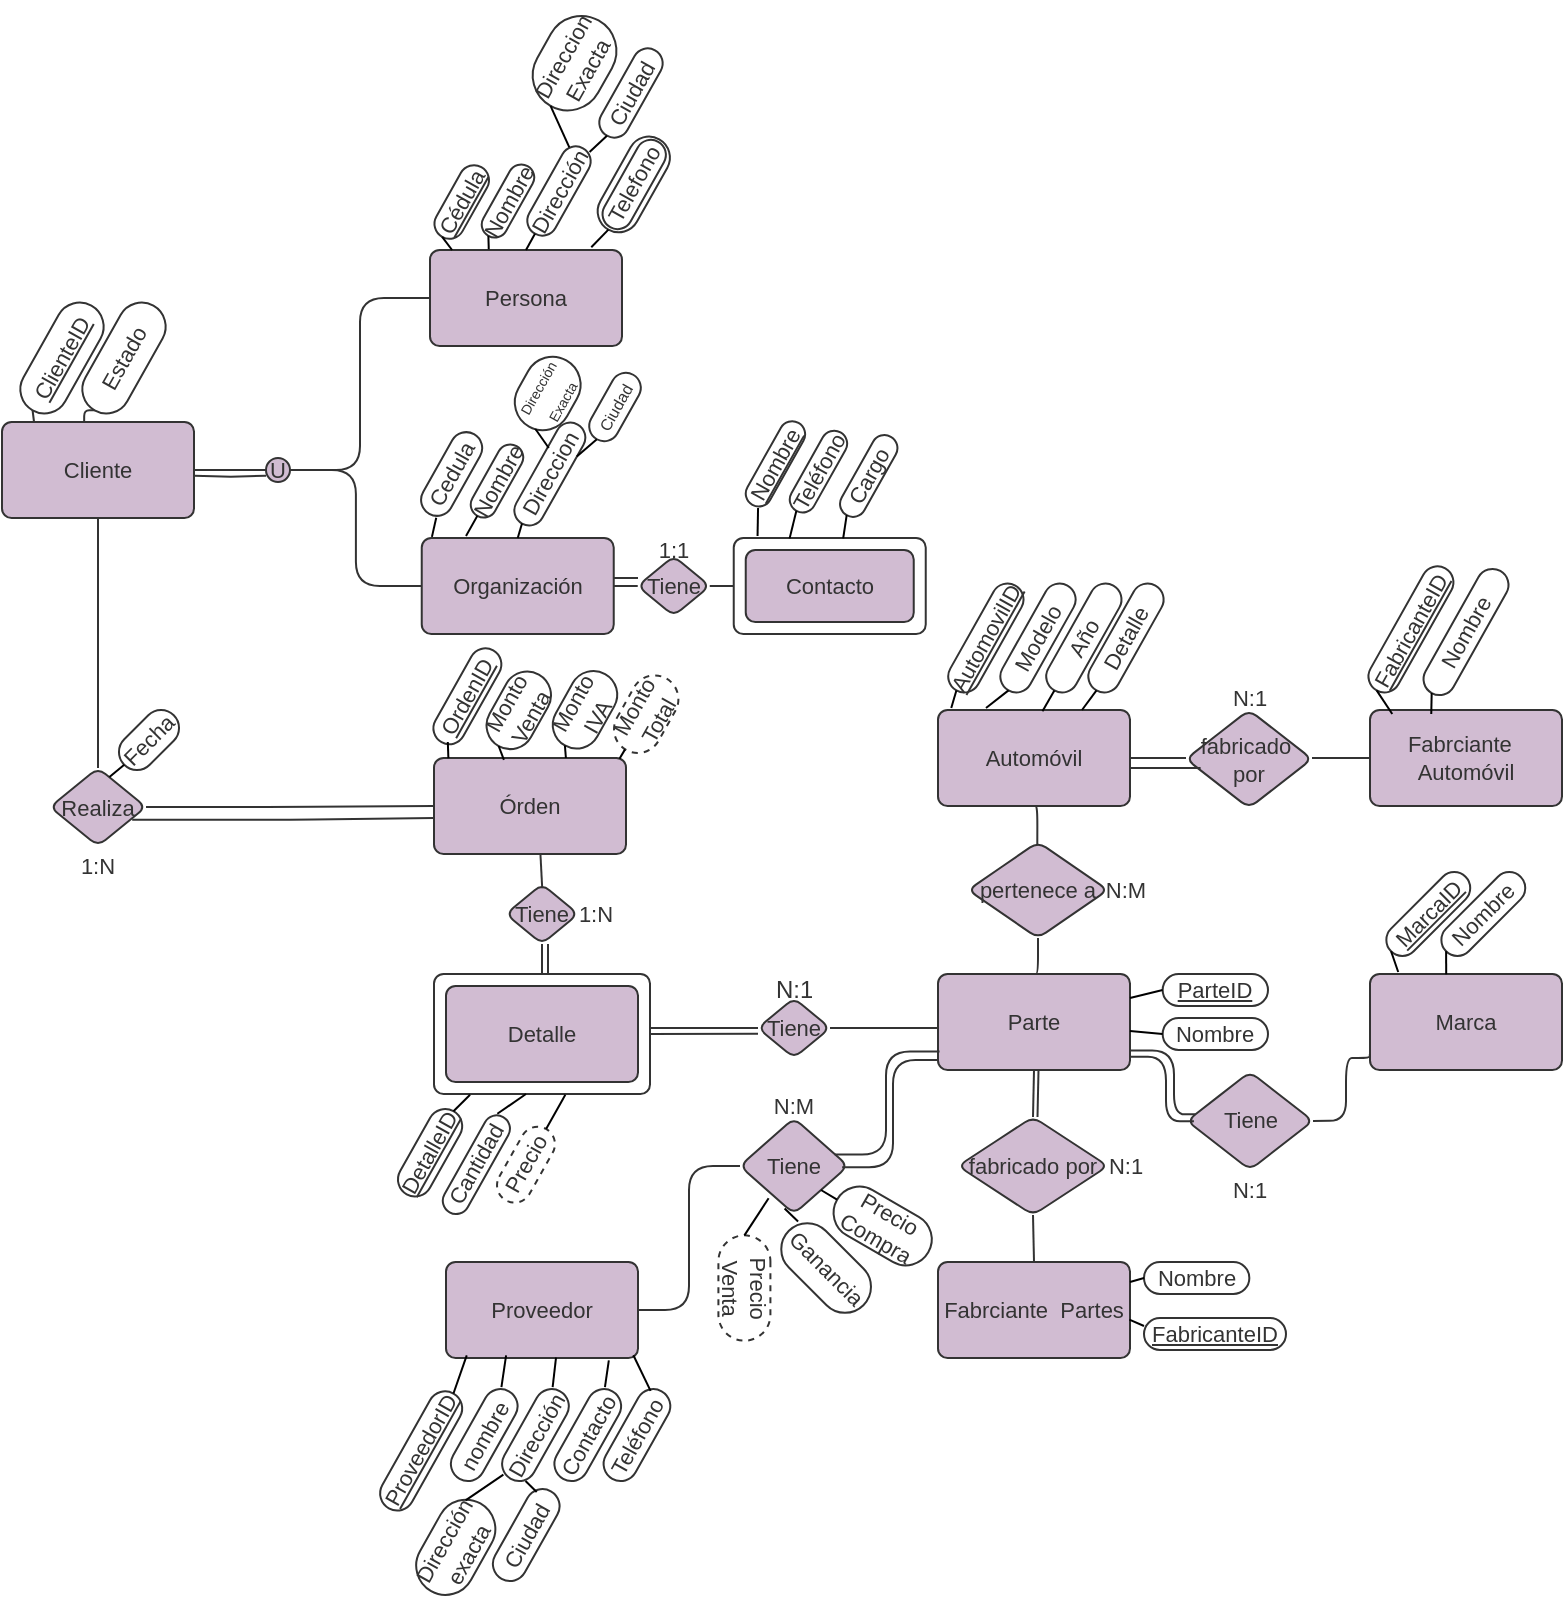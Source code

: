 <mxfile version="13.0.6" type="device"><diagram id="7cseGSd5XDRs1dvI_CYW" name="Page-1"><mxGraphModel dx="1483" dy="789" grid="1" gridSize="10" guides="1" tooltips="1" connect="1" arrows="1" fold="1" page="1" pageScale="1" pageWidth="850" pageHeight="1100" math="0" shadow="0"><root><mxCell id="0"/><mxCell id="1" parent="0"/><UserObject label="1:1" lucidchartObjectId="xTgV0FZuCdtu" id="wyki-PZStPjfHq73dgbb-4"><mxCell style="html=1;whiteSpace=wrap;fontSize=11;fontColor=#333333;align=center;spacing=0;strokeColor=none;strokeOpacity=100;fillOpacity=100;rounded=1;absoluteArcSize=1;arcSize=9.6;fillColor=#ffffff;" parent="1" vertex="1"><mxGeometry x="464.87" y="300" width="18" height="12" as="geometry"/></mxCell></UserObject><UserObject label="Cliente" lucidchartObjectId="VkgV3-8LMfDQ" id="wyki-PZStPjfHq73dgbb-5"><mxCell style="html=1;whiteSpace=wrap;;fontSize=11;fontColor=#333333;align=center;spacing=3;strokeColor=#333333;strokeOpacity=100;fillOpacity=100;rounded=1;absoluteArcSize=1;arcSize=9.6;fillColor=#d1bcd2;" parent="1" vertex="1"><mxGeometry x="138" y="242" width="96" height="48" as="geometry"/></mxCell></UserObject><UserObject label="&lt;u&gt;ClienteID&lt;/u&gt;" lucidchartObjectId="~kgVO0ZEUUiC" id="wyki-PZStPjfHq73dgbb-6"><mxCell style="html=1;whiteSpace=wrap;rounded=1;arcSize=50;fontSize=11;fontColor=#333333;align=center;spacing=3;strokeColor=#333333;strokeOpacity=100;fillOpacity=100;rotation=-60.639;fillColor=#ffffff;" parent="1" vertex="1"><mxGeometry x="138" y="198" width="60" height="24" as="geometry"/></mxCell></UserObject><UserObject label="" lucidchartObjectId="-mgVsKU1mA4c" id="wyki-PZStPjfHq73dgbb-7"><mxCell style="html=1;jettySize=18;fontSize=11;strokeColor=#333333;strokeOpacity=100;rounded=1;arcSize=24;edgeStyle=orthogonalEdgeStyle;startArrow=none;;endArrow=none;;exitX=-0.005;exitY=0.5;exitPerimeter=1;entryX=0.163;entryY=-0.006;entryPerimeter=1;" parent="1" source="wyki-PZStPjfHq73dgbb-6" target="wyki-PZStPjfHq73dgbb-5" edge="1"><mxGeometry width="100" height="100" relative="1" as="geometry"><Array as="points"/></mxGeometry></mxCell></UserObject><UserObject label="Persona" lucidchartObjectId="RngVqEpu_PL." id="wyki-PZStPjfHq73dgbb-8"><mxCell style="html=1;whiteSpace=wrap;;fontSize=11;fontColor=#333333;align=center;spacing=3;strokeColor=#333333;strokeOpacity=100;fillOpacity=100;rounded=1;absoluteArcSize=1;arcSize=9.6;fillColor=#d1bcd2;" parent="1" vertex="1"><mxGeometry x="352" y="156" width="96" height="48" as="geometry"/></mxCell></UserObject><UserObject label="Organización" lucidchartObjectId="2ngV~eFoMfnW" id="wyki-PZStPjfHq73dgbb-9"><mxCell style="html=1;whiteSpace=wrap;;fontSize=11;fontColor=#333333;align=center;spacing=3;strokeColor=#333333;strokeOpacity=100;fillOpacity=100;rounded=1;absoluteArcSize=1;arcSize=9.6;fillColor=#d1bcd2;" parent="1" vertex="1"><mxGeometry x="347.87" y="300" width="96" height="48" as="geometry"/></mxCell></UserObject><UserObject label="" lucidchartObjectId="2ogV7eBsDEQP" id="wyki-PZStPjfHq73dgbb-10"><mxCell style="html=1;whiteSpace=wrap;;fontSize=11;align=center;spacing=3;strokeColor=#333333;strokeOpacity=100;fillOpacity=100;rounded=1;absoluteArcSize=1;arcSize=9.6;fillColor=#ffffff;" parent="1" vertex="1"><mxGeometry x="503.87" y="300" width="96" height="48" as="geometry"/></mxCell></UserObject><UserObject label="Contacto" lucidchartObjectId="9ogV3o~HvNKP" id="wyki-PZStPjfHq73dgbb-11"><mxCell style="html=1;whiteSpace=wrap;;fontSize=11;fontColor=#333333;align=center;spacing=3;strokeColor=#333333;strokeOpacity=100;fillOpacity=100;rounded=1;absoluteArcSize=1;arcSize=9.6;fillColor=#d1bcd2;" parent="1" vertex="1"><mxGeometry x="509.87" y="306" width="84" height="36" as="geometry"/></mxCell></UserObject><UserObject label="Órden" lucidchartObjectId="eqgVZWcUv7pz" id="wyki-PZStPjfHq73dgbb-12"><mxCell style="html=1;whiteSpace=wrap;;fontSize=11;fontColor=#333333;align=center;spacing=3;strokeColor=#333333;strokeOpacity=100;fillOpacity=100;rounded=1;absoluteArcSize=1;arcSize=9.6;fillColor=#d1bcd2;" parent="1" vertex="1"><mxGeometry x="354" y="410" width="96" height="48" as="geometry"/></mxCell></UserObject><UserObject label="" lucidchartObjectId="sqgVLaL3SQaI" id="wyki-PZStPjfHq73dgbb-13"><mxCell style="html=1;whiteSpace=wrap;;fontSize=11;align=center;spacing=3;strokeColor=#333333;strokeOpacity=100;fillOpacity=100;rounded=1;absoluteArcSize=1;arcSize=9.6;fillColor=#ffffff;" parent="1" vertex="1"><mxGeometry x="354" y="518" width="108" height="60" as="geometry"/></mxCell></UserObject><UserObject label="Detalle" lucidchartObjectId="HrgVr7wl-ChV" id="wyki-PZStPjfHq73dgbb-14"><mxCell style="html=1;whiteSpace=wrap;;fontSize=11;fontColor=#333333;align=center;spacing=3;strokeColor=#333333;strokeOpacity=100;fillOpacity=100;rounded=1;absoluteArcSize=1;arcSize=9.6;fillColor=#d1bcd2;" parent="1" vertex="1"><mxGeometry x="360" y="524" width="96" height="48" as="geometry"/></mxCell></UserObject><UserObject label="Automóvil" lucidchartObjectId="ctgVZxrAdKj~" id="wyki-PZStPjfHq73dgbb-15"><mxCell style="html=1;whiteSpace=wrap;;fontSize=11;fontColor=#333333;align=center;spacing=3;strokeColor=#333333;strokeOpacity=100;fillOpacity=100;rounded=1;absoluteArcSize=1;arcSize=9.6;fillColor=#d1bcd2;" parent="1" vertex="1"><mxGeometry x="606" y="386" width="96" height="48" as="geometry"/></mxCell></UserObject><UserObject label="Fabrciante  Automóvil" lucidchartObjectId="xtgVQnDSt4fE" id="wyki-PZStPjfHq73dgbb-16"><mxCell style="html=1;whiteSpace=wrap;;fontSize=11;fontColor=#333333;align=center;spacing=3;strokeColor=#333333;strokeOpacity=100;fillOpacity=100;rounded=1;absoluteArcSize=1;arcSize=9.6;fillColor=#d1bcd2;" parent="1" vertex="1"><mxGeometry x="822" y="386" width="96" height="48" as="geometry"/></mxCell></UserObject><UserObject label="Parte" lucidchartObjectId="UtgVRlfShOHH" id="wyki-PZStPjfHq73dgbb-17"><mxCell style="html=1;whiteSpace=wrap;;fontSize=11;fontColor=#333333;align=center;spacing=3;strokeColor=#333333;strokeOpacity=100;fillOpacity=100;rounded=1;absoluteArcSize=1;arcSize=9.6;fillColor=#d1bcd2;" parent="1" vertex="1"><mxGeometry x="606" y="518" width="96" height="48" as="geometry"/></mxCell></UserObject><UserObject label="Fabrciante  Partes" lucidchartObjectId="5tgVHtUUeI~2" id="wyki-PZStPjfHq73dgbb-18"><mxCell style="html=1;whiteSpace=wrap;;fontSize=11;fontColor=#333333;align=center;spacing=3;strokeColor=#333333;strokeOpacity=100;fillOpacity=100;rounded=1;absoluteArcSize=1;arcSize=9.6;fillColor=#d1bcd2;" parent="1" vertex="1"><mxGeometry x="606" y="662" width="96" height="48" as="geometry"/></mxCell></UserObject><UserObject label="Proveedor" lucidchartObjectId="hugVgA34O12H" id="wyki-PZStPjfHq73dgbb-19"><mxCell style="html=1;whiteSpace=wrap;;fontSize=11;fontColor=#333333;align=center;spacing=3;strokeColor=#333333;strokeOpacity=100;fillOpacity=100;rounded=1;absoluteArcSize=1;arcSize=9.6;fillColor=#d1bcd2;" parent="1" vertex="1"><mxGeometry x="360" y="662" width="96" height="48" as="geometry"/></mxCell></UserObject><UserObject label="Estado" lucidchartObjectId="dFgVn8rKyUCA" id="wyki-PZStPjfHq73dgbb-20"><mxCell style="html=1;whiteSpace=wrap;rounded=1;arcSize=50;fontSize=11;fontColor=#333333;align=center;spacing=3;strokeColor=#333333;strokeOpacity=100;fillOpacity=100;rotation=-60.639;fillColor=#ffffff;" parent="1" vertex="1"><mxGeometry x="169" y="198" width="60" height="24" as="geometry"/></mxCell></UserObject><UserObject label="" lucidchartObjectId="yFgVDJjsHTvx" id="wyki-PZStPjfHq73dgbb-21"><mxCell style="html=1;jettySize=18;fontSize=11;strokeColor=#333333;strokeOpacity=100;rounded=1;arcSize=24;edgeStyle=orthogonalEdgeStyle;startArrow=none;;endArrow=none;;exitX=-0.005;exitY=0.5;exitPerimeter=1;entryX=0.427;entryY=-0.006;entryPerimeter=1;" parent="1" source="wyki-PZStPjfHq73dgbb-20" target="wyki-PZStPjfHq73dgbb-5" edge="1"><mxGeometry width="100" height="100" relative="1" as="geometry"><Array as="points"/></mxGeometry></mxCell></UserObject><UserObject label="U" lucidchartObjectId="ZFgVMTjQgof." id="wyki-PZStPjfHq73dgbb-22"><mxCell style="html=1;whiteSpace=wrap;ellipse;fontSize=11;fontColor=#333333;align=center;spacing=3;strokeColor=#333333;strokeOpacity=100;fillOpacity=100;rounded=1;absoluteArcSize=1;arcSize=9.6;fillColor=#d1bcd2;" parent="1" vertex="1"><mxGeometry x="270" y="260" width="12" height="12" as="geometry"/></mxCell></UserObject><UserObject label="" lucidchartObjectId="fGgVGQk_LRm0" id="wyki-PZStPjfHq73dgbb-23"><mxCell style="html=1;jettySize=18;fontSize=11;strokeColor=#333333;strokeOpacity=100;rounded=1;arcSize=24;edgeStyle=orthogonalEdgeStyle;startArrow=none;;endArrow=none;;exitX=1.003;exitY=0.5;exitPerimeter=1;entryX=-0.025;entryY=0.5;entryPerimeter=1;" parent="1" source="wyki-PZStPjfHq73dgbb-5" target="wyki-PZStPjfHq73dgbb-22" edge="1"><mxGeometry width="100" height="100" relative="1" as="geometry"><Array as="points"/></mxGeometry></mxCell></UserObject><UserObject label="" lucidchartObjectId="oGgVU2XgAjxq" id="wyki-PZStPjfHq73dgbb-24"><mxCell style="html=1;jettySize=18;fontSize=11;strokeColor=#333333;strokeOpacity=100;rounded=1;arcSize=24;edgeStyle=orthogonalEdgeStyle;startArrow=none;;endArrow=none;;exitX=1.025;exitY=0.5;exitPerimeter=1;entryX=-0.003;entryY=0.5;entryPerimeter=1;" parent="1" source="wyki-PZStPjfHq73dgbb-22" target="wyki-PZStPjfHq73dgbb-8" edge="1"><mxGeometry width="100" height="100" relative="1" as="geometry"><Array as="points"/></mxGeometry></mxCell></UserObject><UserObject label="" lucidchartObjectId="uGgViQeu9l-R" id="wyki-PZStPjfHq73dgbb-25"><mxCell style="html=1;jettySize=18;fontSize=11;strokeColor=#333333;strokeOpacity=100;rounded=1;arcSize=24;edgeStyle=orthogonalEdgeStyle;startArrow=none;;endArrow=none;;exitX=-0.003;exitY=0.5;exitPerimeter=1;entryX=1.025;entryY=0.5;entryPerimeter=1;" parent="1" source="wyki-PZStPjfHq73dgbb-9" target="wyki-PZStPjfHq73dgbb-22" edge="1"><mxGeometry width="100" height="100" relative="1" as="geometry"><Array as="points"/></mxGeometry></mxCell></UserObject><UserObject label="Tiene" lucidchartObjectId="fHgVX9_iChrY" id="wyki-PZStPjfHq73dgbb-26"><mxCell style="html=1;whiteSpace=wrap;rhombus;fontSize=11;fontColor=#333333;align=center;spacing=3;strokeColor=#333333;strokeOpacity=100;fillOpacity=100;rounded=1;absoluteArcSize=1;arcSize=9.6;fillColor=#d1bcd2;" parent="1" vertex="1"><mxGeometry x="455.87" y="309" width="36" height="30" as="geometry"/></mxCell></UserObject><UserObject label="" lucidchartObjectId="JHgV-~1NyBRT" id="wyki-PZStPjfHq73dgbb-27"><mxCell style="html=1;jettySize=18;fontSize=11;strokeColor=#333333;strokeOpacity=100;rounded=1;arcSize=24;edgeStyle=orthogonalEdgeStyle;startArrow=none;;endArrow=none;;exitX=1.003;exitY=0.5;exitPerimeter=1;entryX=0.052;entryY=0.5;entryPerimeter=1;" parent="1" source="wyki-PZStPjfHq73dgbb-9" target="wyki-PZStPjfHq73dgbb-26" edge="1"><mxGeometry width="100" height="100" relative="1" as="geometry"><Array as="points"/></mxGeometry></mxCell></UserObject><UserObject label="" lucidchartObjectId="LHgVSjOQ8BS_" id="wyki-PZStPjfHq73dgbb-28"><mxCell style="html=1;jettySize=18;fontSize=11;strokeColor=#333333;strokeOpacity=100;rounded=1;arcSize=24;edgeStyle=orthogonalEdgeStyle;startArrow=none;;endArrow=none;;exitX=0.948;exitY=0.5;exitPerimeter=1;entryX=-0.003;entryY=0.5;entryPerimeter=1;" parent="1" source="wyki-PZStPjfHq73dgbb-26" target="wyki-PZStPjfHq73dgbb-10" edge="1"><mxGeometry width="100" height="100" relative="1" as="geometry"><Array as="points"/></mxGeometry></mxCell></UserObject><UserObject label="Realiza" lucidchartObjectId="3HgVybjiMKDW" id="wyki-PZStPjfHq73dgbb-29"><mxCell style="html=1;whiteSpace=wrap;rhombus;fontSize=11;fontColor=#333333;align=center;spacing=3;strokeColor=#333333;strokeOpacity=100;fillOpacity=100;rounded=1;absoluteArcSize=1;arcSize=9.6;fillColor=#d1bcd2;" parent="1" vertex="1"><mxGeometry x="162" y="415" width="48" height="39" as="geometry"/></mxCell></UserObject><UserObject label="" lucidchartObjectId="mIgVfCtc.GXY" id="wyki-PZStPjfHq73dgbb-30"><mxCell style="html=1;jettySize=18;fontSize=11;strokeColor=#333333;strokeOpacity=100;rounded=1;arcSize=24;edgeStyle=orthogonalEdgeStyle;startArrow=none;;endArrow=none;;exitX=0.5;exitY=1.006;exitPerimeter=1;entryX=0.5;entryY=0.039;entryPerimeter=1;" parent="1" source="wyki-PZStPjfHq73dgbb-5" target="wyki-PZStPjfHq73dgbb-29" edge="1"><mxGeometry width="100" height="100" relative="1" as="geometry"><Array as="points"/></mxGeometry></mxCell></UserObject><UserObject label="" lucidchartObjectId="pIgVmSlWJudi" id="wyki-PZStPjfHq73dgbb-31"><mxCell style="html=1;jettySize=18;fontSize=11;strokeColor=#333333;strokeOpacity=100;rounded=1;arcSize=24;edgeStyle=orthogonalEdgeStyle;startArrow=none;;endArrow=none;;entryX=-0.003;entryY=0.5;entryPerimeter=1;" parent="1" source="wyki-PZStPjfHq73dgbb-29" target="wyki-PZStPjfHq73dgbb-12" edge="1"><mxGeometry width="100" height="100" relative="1" as="geometry"><Array as="points"/></mxGeometry></mxCell></UserObject><UserObject label="Tiene" lucidchartObjectId="lJgVvNK3_ckh" id="wyki-PZStPjfHq73dgbb-32"><mxCell style="html=1;whiteSpace=wrap;rhombus;fontSize=11;fontColor=#333333;align=center;spacing=3;strokeColor=#333333;strokeOpacity=100;fillOpacity=100;rounded=1;absoluteArcSize=1;arcSize=9.6;fillColor=#d1bcd2;" parent="1" vertex="1"><mxGeometry x="390" y="473" width="36" height="30" as="geometry"/></mxCell></UserObject><UserObject label="" lucidchartObjectId="wJgV89Db5WUc" id="wyki-PZStPjfHq73dgbb-33"><mxCell style="html=1;jettySize=18;fontSize=11;strokeColor=#333333;strokeOpacity=100;rounded=1;arcSize=24;edgeStyle=orthogonalEdgeStyle;startArrow=none;;endArrow=none;;exitX=0.5;exitY=-0.005;exitPerimeter=1;entryX=0.5;entryY=0.948;entryPerimeter=1;" parent="1" source="wyki-PZStPjfHq73dgbb-13" target="wyki-PZStPjfHq73dgbb-32" edge="1"><mxGeometry width="100" height="100" relative="1" as="geometry"><Array as="points"/></mxGeometry></mxCell></UserObject><UserObject label="" lucidchartObjectId="FJgVUxYLPGDF" id="wyki-PZStPjfHq73dgbb-34"><mxCell style="html=1;jettySize=18;fontSize=11;strokeColor=#333333;strokeOpacity=100;rounded=1;arcSize=24;edgeStyle=orthogonalEdgeStyle;startArrow=none;;endArrow=none;;exitX=0.555;exitY=1.006;exitPerimeter=1;entryX=0.503;entryY=0.071;entryDx=0;entryDy=0;entryPerimeter=0;" parent="1" source="wyki-PZStPjfHq73dgbb-12" target="wyki-PZStPjfHq73dgbb-32" edge="1"><mxGeometry width="100" height="100" relative="1" as="geometry"><Array as="points"/><mxPoint x="408" y="470" as="targetPoint"/></mxGeometry></mxCell></UserObject><UserObject label="Tiene" lucidchartObjectId="6NgV09FT3m6o" id="wyki-PZStPjfHq73dgbb-35"><mxCell style="html=1;whiteSpace=wrap;rhombus;fontSize=11;fontColor=#333333;align=center;spacing=3;strokeColor=#333333;strokeOpacity=100;fillOpacity=100;rounded=1;absoluteArcSize=1;arcSize=9.6;fillColor=#d1bcd2;" parent="1" vertex="1"><mxGeometry x="516" y="530" width="36" height="30" as="geometry"/></mxCell></UserObject><UserObject label="" lucidchartObjectId="BOgVVCHOz4Eo" id="wyki-PZStPjfHq73dgbb-36"><mxCell style="html=1;jettySize=18;fontSize=11;strokeColor=#333333;strokeOpacity=100;rounded=1;arcSize=24;edgeStyle=orthogonalEdgeStyle;startArrow=none;;endArrow=none;;exitX=0.052;exitY=0.5;exitPerimeter=1;entryX=1.003;entryY=0.45;entryPerimeter=1;" parent="1" source="wyki-PZStPjfHq73dgbb-35" target="wyki-PZStPjfHq73dgbb-13" edge="1"><mxGeometry width="100" height="100" relative="1" as="geometry"><Array as="points"/></mxGeometry></mxCell></UserObject><UserObject label="" lucidchartObjectId="IOgVT.F~ZihD" id="wyki-PZStPjfHq73dgbb-37"><mxCell style="html=1;jettySize=18;fontSize=11;strokeColor=#333333;strokeOpacity=100;rounded=1;arcSize=24;edgeStyle=orthogonalEdgeStyle;startArrow=none;;endArrow=none;;exitX=0.948;exitY=0.5;exitPerimeter=1;entryX=-0.003;entryY=0.562;entryPerimeter=1;" parent="1" source="wyki-PZStPjfHq73dgbb-35" target="wyki-PZStPjfHq73dgbb-17" edge="1"><mxGeometry width="100" height="100" relative="1" as="geometry"><Array as="points"/></mxGeometry></mxCell></UserObject><UserObject label="fabricado por" lucidchartObjectId="UOgVvrMivHSd" id="wyki-PZStPjfHq73dgbb-38"><mxCell style="html=1;whiteSpace=wrap;rhombus;fontSize=11;fontColor=#333333;align=center;spacing=3;strokeColor=#333333;strokeOpacity=100;fillOpacity=100;rounded=1;absoluteArcSize=1;arcSize=9.6;fillColor=#d1bcd2;" parent="1" vertex="1"><mxGeometry x="616" y="589.5" width="75" height="49" as="geometry"/></mxCell></UserObject><UserObject label="" lucidchartObjectId="2OgVTjdhHDNN" id="wyki-PZStPjfHq73dgbb-39"><mxCell style="html=1;jettySize=18;fontSize=11;strokeColor=#333333;strokeOpacity=100;rounded=1;arcSize=24;edgeStyle=orthogonalEdgeStyle;startArrow=none;;endArrow=none;;exitX=0.5;exitY=1.006;exitPerimeter=1;entryX=0.5;entryY=0.052;entryPerimeter=1;" parent="1" source="wyki-PZStPjfHq73dgbb-17" target="wyki-PZStPjfHq73dgbb-38" edge="1"><mxGeometry width="100" height="100" relative="1" as="geometry"><Array as="points"/></mxGeometry></mxCell></UserObject><UserObject label="" lucidchartObjectId="5OgVCVx6O5o3" id="wyki-PZStPjfHq73dgbb-40"><mxCell style="html=1;jettySize=18;fontSize=11;strokeColor=#333333;strokeOpacity=100;rounded=1;arcSize=24;edgeStyle=orthogonalEdgeStyle;startArrow=none;;endArrow=none;;exitX=0.5;exitY=-0.006;exitPerimeter=1;entryX=0.5;entryY=0.948;entryPerimeter=1;" parent="1" source="wyki-PZStPjfHq73dgbb-18" target="wyki-PZStPjfHq73dgbb-38" edge="1"><mxGeometry width="100" height="100" relative="1" as="geometry"><Array as="points"/></mxGeometry></mxCell></UserObject><UserObject label="fabricado por" lucidchartObjectId="CPgVAD.WSPei" id="wyki-PZStPjfHq73dgbb-41"><mxCell style="html=1;whiteSpace=wrap;rhombus;fontSize=11;fontColor=#333333;align=center;spacing=3;strokeColor=#333333;strokeOpacity=100;fillOpacity=100;rounded=1;absoluteArcSize=1;arcSize=9.6;fillColor=#d1bcd2;" parent="1" vertex="1"><mxGeometry x="730" y="386" width="63" height="49" as="geometry"/></mxCell></UserObject><UserObject label="" lucidchartObjectId="OPgVFShVqBR-" id="wyki-PZStPjfHq73dgbb-42"><mxCell style="html=1;jettySize=18;fontSize=11;strokeColor=#333333;strokeOpacity=100;rounded=1;arcSize=24;edgeStyle=orthogonalEdgeStyle;startArrow=none;;endArrow=none;;exitX=1.003;exitY=0.5;exitPerimeter=1;entryX=0.032;entryY=0.5;entryPerimeter=1;" parent="1" source="wyki-PZStPjfHq73dgbb-15" target="wyki-PZStPjfHq73dgbb-41" edge="1"><mxGeometry width="100" height="100" relative="1" as="geometry"><Array as="points"/></mxGeometry></mxCell></UserObject><UserObject label="" lucidchartObjectId="RPgVgQhsLPm5" id="wyki-PZStPjfHq73dgbb-43"><mxCell style="html=1;jettySize=18;fontSize=11;strokeColor=#333333;strokeOpacity=100;rounded=1;arcSize=24;edgeStyle=orthogonalEdgeStyle;startArrow=none;;endArrow=none;;exitX=-0.003;exitY=0.5;exitPerimeter=1;entryX=0.968;entryY=0.5;entryPerimeter=1;" parent="1" source="wyki-PZStPjfHq73dgbb-16" target="wyki-PZStPjfHq73dgbb-41" edge="1"><mxGeometry width="100" height="100" relative="1" as="geometry"><Array as="points"/></mxGeometry></mxCell></UserObject><UserObject label="pertenece a" lucidchartObjectId="WPgVfwlJTmOK" id="wyki-PZStPjfHq73dgbb-44"><mxCell style="html=1;whiteSpace=wrap;rhombus;fontSize=11;fontColor=#333333;align=center;spacing=3;strokeColor=#333333;strokeOpacity=100;fillOpacity=100;rounded=1;absoluteArcSize=1;arcSize=9.6;fillColor=#d1bcd2;" parent="1" vertex="1"><mxGeometry x="621" y="452" width="70" height="48" as="geometry"/></mxCell></UserObject><UserObject label="" lucidchartObjectId="lQgVnn~hYEAY" id="wyki-PZStPjfHq73dgbb-45"><mxCell style="html=1;jettySize=18;fontSize=11;strokeColor=#333333;strokeOpacity=100;rounded=1;arcSize=24;edgeStyle=orthogonalEdgeStyle;startArrow=none;;endArrow=none;;exitX=0.5;exitY=1.006;exitPerimeter=1;entryX=0.495;entryY=0.037;entryPerimeter=0;entryDx=0;entryDy=0;" parent="1" source="wyki-PZStPjfHq73dgbb-15" target="wyki-PZStPjfHq73dgbb-44" edge="1"><mxGeometry width="100" height="100" relative="1" as="geometry"><Array as="points"/></mxGeometry></mxCell></UserObject><UserObject label="" lucidchartObjectId="nQgVb1oI-gIO" id="wyki-PZStPjfHq73dgbb-46"><mxCell style="html=1;jettySize=18;fontSize=11;strokeColor=#333333;strokeOpacity=100;rounded=1;arcSize=24;edgeStyle=orthogonalEdgeStyle;startArrow=none;;endArrow=none;;exitX=0.5;exitY=-0.006;exitPerimeter=1;" parent="1" source="wyki-PZStPjfHq73dgbb-17" edge="1"><mxGeometry width="100" height="100" relative="1" as="geometry"><Array as="points"/><mxPoint x="656" y="500" as="targetPoint"/></mxGeometry></mxCell></UserObject><UserObject label="Tiene" lucidchartObjectId="NRgVDa5XQfM7" id="wyki-PZStPjfHq73dgbb-47"><mxCell style="html=1;whiteSpace=wrap;rhombus;fontSize=11;fontColor=#333333;align=center;spacing=3;strokeColor=#333333;strokeOpacity=100;fillOpacity=100;rounded=1;absoluteArcSize=1;arcSize=9.6;fillColor=#d1bcd2;" parent="1" vertex="1"><mxGeometry x="507" y="590" width="54" height="48" as="geometry"/></mxCell></UserObject><UserObject label="" lucidchartObjectId="5RgVMW_pP8nI" id="wyki-PZStPjfHq73dgbb-48"><mxCell style="html=1;jettySize=18;fontSize=11;strokeColor=#333333;strokeOpacity=100;rounded=1;arcSize=24;edgeStyle=orthogonalEdgeStyle;startArrow=none;;endArrow=none;;exitX=1.003;exitY=0.5;exitPerimeter=1;entryX=0.052;entryY=0.5;entryPerimeter=1;" parent="1" source="wyki-PZStPjfHq73dgbb-19" target="wyki-PZStPjfHq73dgbb-47" edge="1"><mxGeometry width="100" height="100" relative="1" as="geometry"><Array as="points"/></mxGeometry></mxCell></UserObject><UserObject label="" lucidchartObjectId="8RgVTdKEWXC7" id="wyki-PZStPjfHq73dgbb-49"><mxCell style="html=1;jettySize=18;fontSize=11;strokeColor=#333333;strokeOpacity=100;rounded=1;arcSize=24;edgeStyle=orthogonalEdgeStyle;startArrow=none;;endArrow=none;;exitX=0.946;exitY=0.512;exitPerimeter=0;entryX=-0.003;entryY=0.899;entryPerimeter=1;exitDx=0;exitDy=0;" parent="1" source="wyki-PZStPjfHq73dgbb-47" target="wyki-PZStPjfHq73dgbb-17" edge="1"><mxGeometry width="100" height="100" relative="1" as="geometry"><Array as="points"/></mxGeometry></mxCell></UserObject><UserObject label="1:N" lucidchartObjectId="4TgVooKrbdfJ" id="wyki-PZStPjfHq73dgbb-50"><mxCell style="html=1;whiteSpace=wrap;fontSize=11;fontColor=#333333;align=center;spacing=0;strokeColor=none;strokeOpacity=100;fillOpacity=100;rounded=1;absoluteArcSize=1;arcSize=9.6;fillColor=#ffffff;" parent="1" vertex="1"><mxGeometry x="177" y="458" width="18" height="12" as="geometry"/></mxCell></UserObject><UserObject label="1:N" lucidchartObjectId="iUgVDNa8G8Ue" id="wyki-PZStPjfHq73dgbb-51"><mxCell style="html=1;whiteSpace=wrap;fontSize=11;fontColor=#333333;align=center;spacing=0;strokeColor=none;strokeOpacity=100;fillOpacity=100;rounded=1;absoluteArcSize=1;arcSize=9.6;fillColor=#ffffff;" parent="1" vertex="1"><mxGeometry x="426" y="482" width="18" height="12" as="geometry"/></mxCell></UserObject><UserObject label="&lt;div style=&quot;color:#333333;text-align: center;&quot;&gt;N:1&lt;/div&gt;&lt;span style=&quot;font-size:10px;color:#000000;text-align: center;&quot;&gt; &lt;/span&gt;" lucidchartObjectId="5UgVh1dBpZje" id="wyki-PZStPjfHq73dgbb-52"><mxCell style="html=1;whiteSpace=wrap;overflow=width;html=1;spacing=0;strokeColor=none;strokeOpacity=100;fillOpacity=100;rounded=1;absoluteArcSize=1;arcSize=9.6;fillColor=#ffffff;" parent="1" vertex="1"><mxGeometry x="525" y="518" width="18" height="12" as="geometry"/></mxCell></UserObject><UserObject label="N:M" lucidchartObjectId="fWgV2-51wpoo" id="wyki-PZStPjfHq73dgbb-53"><mxCell style="html=1;whiteSpace=wrap;fontSize=11;fontColor=#333333;align=center;spacing=0;strokeColor=none;strokeOpacity=100;fillOpacity=100;rounded=1;absoluteArcSize=1;arcSize=9.6;fillColor=#ffffff;" parent="1" vertex="1"><mxGeometry x="525" y="578" width="18" height="12" as="geometry"/></mxCell></UserObject><UserObject label="N:1" lucidchartObjectId="HWgVBs-og~3T" id="wyki-PZStPjfHq73dgbb-54"><mxCell style="html=1;whiteSpace=wrap;fontSize=11;fontColor=#333333;align=center;spacing=0;strokeColor=none;strokeOpacity=100;fillOpacity=100;rounded=1;absoluteArcSize=1;arcSize=9.6;fillColor=#ffffff;" parent="1" vertex="1"><mxGeometry x="691" y="608" width="18" height="12" as="geometry"/></mxCell></UserObject><UserObject label="N:M" lucidchartObjectId="YWgVJLUwqcf~" id="wyki-PZStPjfHq73dgbb-55"><mxCell style="html=1;whiteSpace=wrap;fontSize=11;fontColor=#333333;align=center;spacing=0;strokeColor=none;strokeOpacity=100;fillOpacity=100;rounded=0;absoluteArcSize=1;arcSize=9.6;fillColor=#ffffff;" parent="1" vertex="1"><mxGeometry x="691" y="470" width="18" height="12" as="geometry"/></mxCell></UserObject><UserObject label="N:1" lucidchartObjectId="eXgVPTUMoJOo" id="wyki-PZStPjfHq73dgbb-56"><mxCell style="html=1;whiteSpace=wrap;fontSize=11;fontColor=#333333;align=center;spacing=0;strokeColor=none;strokeOpacity=100;fillOpacity=100;rounded=1;absoluteArcSize=1;arcSize=9.6;fillColor=#ffffff;" parent="1" vertex="1"><mxGeometry x="753" y="374" width="18" height="12" as="geometry"/></mxCell></UserObject><UserObject label="&lt;u&gt;Cédula&lt;/u&gt;" lucidchartObjectId="U0gVzoAF61N." id="wyki-PZStPjfHq73dgbb-57"><mxCell style="html=1;whiteSpace=wrap;rounded=1;arcSize=50;fontSize=11;fontColor=#333333;align=center;spacing=3;strokeColor=#333333;strokeOpacity=100;fillOpacity=100;rotation=-60.639;fillColor=#ffffff;" parent="1" vertex="1"><mxGeometry x="347.87" y="124.49" width="40" height="15" as="geometry"/></mxCell></UserObject><UserObject label="Nombre" lucidchartObjectId="_0gVW.sSOJcO" id="wyki-PZStPjfHq73dgbb-58"><mxCell style="html=1;whiteSpace=wrap;rounded=1;arcSize=50;fontSize=11;fontColor=#333333;align=center;spacing=3;strokeColor=#333333;strokeOpacity=100;fillOpacity=100;rotation=-60.639;fillColor=#ffffff;" parent="1" vertex="1"><mxGeometry x="371" y="125" width="40" height="13" as="geometry"/></mxCell></UserObject><UserObject label="Dirección" lucidchartObjectId="m1gVbn_B.YTd" id="wyki-PZStPjfHq73dgbb-59"><mxCell style="html=1;whiteSpace=wrap;rounded=1;arcSize=50;fontSize=11;fontColor=#333333;align=center;spacing=3;strokeColor=#333333;strokeOpacity=100;fillOpacity=100;rotation=-60.639;fillColor=#ffffff;" parent="1" vertex="1"><mxGeometry x="392" y="119" width="49" height="15" as="geometry"/></mxCell></UserObject><UserObject label="Direccion Exacta" lucidchartObjectId="m1gVbn_B.YTd" id="wyki-PZStPjfHq73dgbb-61"><mxCell style="html=1;whiteSpace=wrap;rounded=1;arcSize=50;fontSize=11;fontColor=#333333;align=center;spacing=3;strokeColor=#333333;strokeOpacity=100;fillOpacity=100;rotation=-60.639;fillColor=#ffffff;" parent="1" vertex="1"><mxGeometry x="399.78" y="45.1" width="49" height="35" as="geometry"/></mxCell></UserObject><UserObject label="&lt;div&gt;Ciudad&lt;/div&gt;" lucidchartObjectId="m1gVbn_B.YTd" id="wyki-PZStPjfHq73dgbb-62"><mxCell style="html=1;whiteSpace=wrap;rounded=1;arcSize=50;fontSize=11;fontColor=#333333;align=center;spacing=3;strokeColor=#333333;strokeOpacity=100;fillOpacity=100;rotation=-60.639;fillColor=#ffffff;" parent="1" vertex="1"><mxGeometry x="428" y="70" width="49" height="15" as="geometry"/></mxCell></UserObject><UserObject label="" lucidchartObjectId="m1gVbn_B.YTd" id="wyki-PZStPjfHq73dgbb-63"><mxCell style="html=1;whiteSpace=wrap;rounded=1;arcSize=50;fontSize=11;fontColor=#333333;align=center;spacing=3;strokeColor=#333333;strokeOpacity=100;fillOpacity=100;rotation=-60.639;fillColor=#ffffff;" parent="1" vertex="1"><mxGeometry x="428" y="112.73" width="51.81" height="21" as="geometry"/></mxCell></UserObject><UserObject label="&lt;div&gt;Telefono&lt;/div&gt;" lucidchartObjectId="m1gVbn_B.YTd" id="wyki-PZStPjfHq73dgbb-64"><mxCell style="html=1;whiteSpace=wrap;rounded=1;arcSize=50;fontSize=11;fontColor=#333333;align=center;spacing=3;strokeColor=#333333;strokeOpacity=100;fillOpacity=100;rotation=-60.639;fillColor=#ffffff;" parent="1" vertex="1"><mxGeometry x="429.6" y="115.73" width="49" height="15" as="geometry"/></mxCell></UserObject><mxCell id="wyki-PZStPjfHq73dgbb-66" value="" style="endArrow=none;html=1;entryX=0;entryY=0.5;entryDx=0;entryDy=0;exitX=0.84;exitY=-0.028;exitDx=0;exitDy=0;exitPerimeter=0;" parent="1" source="wyki-PZStPjfHq73dgbb-8" target="wyki-PZStPjfHq73dgbb-63" edge="1"><mxGeometry width="50" height="50" relative="1" as="geometry"><mxPoint x="480" y="180" as="sourcePoint"/><mxPoint x="530" y="130" as="targetPoint"/></mxGeometry></mxCell><mxCell id="wyki-PZStPjfHq73dgbb-67" value="" style="endArrow=none;html=1;entryX=0;entryY=0.5;entryDx=0;entryDy=0;exitX=0.5;exitY=0;exitDx=0;exitDy=0;" parent="1" source="wyki-PZStPjfHq73dgbb-8" target="wyki-PZStPjfHq73dgbb-59" edge="1"><mxGeometry width="50" height="50" relative="1" as="geometry"><mxPoint x="406" y="185" as="sourcePoint"/><mxPoint x="443.073" y="175.837" as="targetPoint"/></mxGeometry></mxCell><mxCell id="wyki-PZStPjfHq73dgbb-68" value="" style="endArrow=none;html=1;exitX=0.94;exitY=0.087;exitDx=0;exitDy=0;exitPerimeter=0;entryX=0;entryY=0.5;entryDx=0;entryDy=0;" parent="1" source="wyki-PZStPjfHq73dgbb-59" target="wyki-PZStPjfHq73dgbb-61" edge="1"><mxGeometry width="50" height="50" relative="1" as="geometry"><mxPoint x="406" y="185" as="sourcePoint"/><mxPoint x="420" y="120" as="targetPoint"/></mxGeometry></mxCell><mxCell id="wyki-PZStPjfHq73dgbb-69" value="" style="endArrow=none;html=1;exitX=1;exitY=0.75;exitDx=0;exitDy=0;entryX=0;entryY=0.5;entryDx=0;entryDy=0;" parent="1" source="wyki-PZStPjfHq73dgbb-59" target="wyki-PZStPjfHq73dgbb-62" edge="1"><mxGeometry width="50" height="50" relative="1" as="geometry"><mxPoint x="423.672" y="134.672" as="sourcePoint"/><mxPoint x="420" y="120" as="targetPoint"/></mxGeometry></mxCell><mxCell id="wyki-PZStPjfHq73dgbb-71" value="" style="endArrow=none;html=1;exitX=0.306;exitY=-0.007;exitDx=0;exitDy=0;exitPerimeter=0;entryX=0;entryY=0.5;entryDx=0;entryDy=0;" parent="1" source="wyki-PZStPjfHq73dgbb-8" target="wyki-PZStPjfHq73dgbb-58" edge="1"><mxGeometry width="50" height="50" relative="1" as="geometry"><mxPoint x="433.672" y="144.672" as="sourcePoint"/><mxPoint x="430" y="130" as="targetPoint"/></mxGeometry></mxCell><mxCell id="wyki-PZStPjfHq73dgbb-72" value="" style="endArrow=none;html=1;exitX=0.115;exitY=0;exitDx=0;exitDy=0;exitPerimeter=0;entryX=0;entryY=0.5;entryDx=0;entryDy=0;" parent="1" source="wyki-PZStPjfHq73dgbb-8" target="wyki-PZStPjfHq73dgbb-57" edge="1"><mxGeometry width="50" height="50" relative="1" as="geometry"><mxPoint x="443.672" y="154.672" as="sourcePoint"/><mxPoint x="440" y="140" as="targetPoint"/></mxGeometry></mxCell><UserObject label="&lt;div&gt;Fecha&lt;/div&gt;" lucidchartObjectId="dFgVn8rKyUCA" id="wyki-PZStPjfHq73dgbb-73"><mxCell style="html=1;whiteSpace=wrap;rounded=1;arcSize=50;fontSize=11;fontColor=#333333;align=center;spacing=3;strokeColor=#333333;strokeOpacity=100;fillOpacity=100;rotation=-45;fillColor=#ffffff;" parent="1" vertex="1"><mxGeometry x="194" y="392" width="35" height="18" as="geometry"/></mxCell></UserObject><mxCell id="wyki-PZStPjfHq73dgbb-74" value="" style="endArrow=none;html=1;exitX=0.619;exitY=0.115;exitDx=0;exitDy=0;exitPerimeter=0;entryX=0;entryY=0.5;entryDx=0;entryDy=0;" parent="1" source="wyki-PZStPjfHq73dgbb-29" target="wyki-PZStPjfHq73dgbb-73" edge="1"><mxGeometry width="50" height="50" relative="1" as="geometry"><mxPoint x="260" y="410" as="sourcePoint"/><mxPoint x="310" y="360" as="targetPoint"/></mxGeometry></mxCell><UserObject label="&lt;u&gt;OrdenID&lt;/u&gt;" lucidchartObjectId="dFgVn8rKyUCA" id="wyki-PZStPjfHq73dgbb-75"><mxCell style="html=1;whiteSpace=wrap;rounded=1;arcSize=50;fontSize=11;fontColor=#333333;align=center;spacing=3;strokeColor=#333333;strokeOpacity=100;fillOpacity=100;rotation=-60.639;fillColor=#ffffff;" parent="1" vertex="1"><mxGeometry x="344.36" y="371.15" width="52.67" height="16" as="geometry"/></mxCell></UserObject><UserObject label="&lt;div&gt;Monto&lt;/div&gt;&lt;div&gt;Venta&lt;br&gt;&lt;/div&gt;" lucidchartObjectId="dFgVn8rKyUCA" id="wyki-PZStPjfHq73dgbb-76"><mxCell style="html=1;whiteSpace=wrap;rounded=1;arcSize=50;fontSize=11;fontColor=#333333;align=center;spacing=3;strokeColor=#333333;strokeOpacity=100;fillOpacity=100;rotation=-60.639;fillColor=#ffffff;" parent="1" vertex="1"><mxGeometry x="375.88" y="374.26" width="41" height="23.76" as="geometry"/></mxCell></UserObject><UserObject label="&lt;div&gt;Monto&lt;/div&gt;&lt;div&gt;IVA&lt;br&gt;&lt;/div&gt;" lucidchartObjectId="dFgVn8rKyUCA" id="wyki-PZStPjfHq73dgbb-77"><mxCell style="html=1;whiteSpace=wrap;rounded=1;arcSize=50;fontSize=11;fontColor=#333333;align=center;spacing=3;strokeColor=#333333;strokeOpacity=100;fillOpacity=100;rotation=-60.639;fillColor=#ffffff;" parent="1" vertex="1"><mxGeometry x="409" y="374" width="41" height="23.76" as="geometry"/></mxCell></UserObject><UserObject label="&lt;div&gt;Monto&lt;/div&gt;&lt;div&gt;Total&lt;br&gt;&lt;/div&gt;" lucidchartObjectId="dFgVn8rKyUCA" id="wyki-PZStPjfHq73dgbb-78"><mxCell style="html=1;whiteSpace=wrap;rounded=1;arcSize=50;fontSize=11;fontColor=#333333;align=center;spacing=3;strokeColor=#333333;strokeOpacity=100;fillOpacity=100;rotation=-60.639;fillColor=#ffffff;labelBorderColor=none;dashed=1;" parent="1" vertex="1"><mxGeometry x="439.6" y="376.24" width="41" height="23.76" as="geometry"/></mxCell></UserObject><mxCell id="wyki-PZStPjfHq73dgbb-79" value="" style="endArrow=none;html=1;exitX=0.075;exitY=0.001;exitDx=0;exitDy=0;exitPerimeter=0;entryX=0.031;entryY=0.666;entryDx=0;entryDy=0;entryPerimeter=0;" parent="1" source="wyki-PZStPjfHq73dgbb-12" target="wyki-PZStPjfHq73dgbb-75" edge="1"><mxGeometry width="50" height="50" relative="1" as="geometry"><mxPoint x="400" y="410" as="sourcePoint"/><mxPoint x="450" y="360" as="targetPoint"/></mxGeometry></mxCell><mxCell id="wyki-PZStPjfHq73dgbb-80" value="" style="endArrow=none;html=1;exitX=0.364;exitY=0.019;exitDx=0;exitDy=0;exitPerimeter=0;entryX=0;entryY=0.5;entryDx=0;entryDy=0;" parent="1" source="wyki-PZStPjfHq73dgbb-12" target="wyki-PZStPjfHq73dgbb-76" edge="1"><mxGeometry width="50" height="50" relative="1" as="geometry"><mxPoint x="361.2" y="410.048" as="sourcePoint"/><mxPoint x="360.898" y="401.981" as="targetPoint"/></mxGeometry></mxCell><mxCell id="wyki-PZStPjfHq73dgbb-82" value="" style="endArrow=none;html=1;exitX=0.687;exitY=0;exitDx=0;exitDy=0;exitPerimeter=0;entryX=0;entryY=0.5;entryDx=0;entryDy=0;" parent="1" source="wyki-PZStPjfHq73dgbb-12" target="wyki-PZStPjfHq73dgbb-77" edge="1"><mxGeometry width="50" height="50" relative="1" as="geometry"><mxPoint x="398.944" y="420.912" as="sourcePoint"/><mxPoint x="396.329" y="414.007" as="targetPoint"/></mxGeometry></mxCell><mxCell id="wyki-PZStPjfHq73dgbb-83" value="" style="endArrow=none;html=1;exitX=0.966;exitY=0.007;exitDx=0;exitDy=0;exitPerimeter=0;" parent="1" source="wyki-PZStPjfHq73dgbb-12" target="wyki-PZStPjfHq73dgbb-78" edge="1"><mxGeometry width="50" height="50" relative="1" as="geometry"><mxPoint x="408.944" y="430.912" as="sourcePoint"/><mxPoint x="406.329" y="424.007" as="targetPoint"/></mxGeometry></mxCell><UserObject label="Cedula" lucidchartObjectId="dFgVn8rKyUCA" id="wyki-PZStPjfHq73dgbb-84"><mxCell style="html=1;whiteSpace=wrap;rounded=1;arcSize=50;fontSize=11;fontColor=#333333;align=center;spacing=3;strokeColor=#333333;strokeOpacity=100;fillOpacity=100;rotation=-60.639;fillColor=#ffffff;" parent="1" vertex="1"><mxGeometry x="340" y="260" width="45.64" height="16" as="geometry"/></mxCell></UserObject><UserObject label="Nombre" lucidchartObjectId="_0gVW.sSOJcO" id="wyki-PZStPjfHq73dgbb-85"><mxCell style="html=1;whiteSpace=wrap;rounded=1;arcSize=50;fontSize=11;fontColor=#333333;align=center;spacing=3;strokeColor=#333333;strokeOpacity=100;fillOpacity=100;rotation=-60.639;fillColor=#ffffff;" parent="1" vertex="1"><mxGeometry x="365.5" y="265" width="40" height="13" as="geometry"/></mxCell></UserObject><UserObject label="Direccion" lucidchartObjectId="m1gVbn_B.YTd" id="wyki-PZStPjfHq73dgbb-86"><mxCell style="html=1;whiteSpace=wrap;rounded=1;arcSize=50;fontSize=11;fontColor=#333333;align=center;spacing=3;strokeColor=#333333;strokeOpacity=100;fillOpacity=100;rotation=-60.639;fillColor=#ffffff;" parent="1" vertex="1"><mxGeometry x="383.53" y="260.52" width="56.79" height="14.97" as="geometry"/></mxCell></UserObject><UserObject label="&lt;div&gt;&lt;font style=&quot;font-size: 7px&quot;&gt;Dirección&lt;/font&gt;&lt;/div&gt;&lt;div&gt;&lt;font style=&quot;font-size: 7px&quot;&gt;Exacta&lt;br&gt;&lt;/font&gt;&lt;/div&gt;" lucidchartObjectId="m1gVbn_B.YTd" id="wyki-PZStPjfHq73dgbb-87"><mxCell style="html=1;whiteSpace=wrap;rounded=1;arcSize=50;fontSize=11;fontColor=#333333;align=center;spacing=3;strokeColor=#333333;strokeOpacity=100;fillOpacity=100;rotation=-60.639;fillColor=#ffffff;" parent="1" vertex="1"><mxGeometry x="391.85" y="213.75" width="38" height="28" as="geometry"/></mxCell></UserObject><UserObject label="&lt;div style=&quot;font-size: 8px&quot;&gt;&lt;font style=&quot;font-size: 8px&quot;&gt;Ciudad&lt;/font&gt;&lt;/div&gt;" lucidchartObjectId="m1gVbn_B.YTd" id="wyki-PZStPjfHq73dgbb-88"><mxCell style="html=1;whiteSpace=wrap;rounded=1;arcSize=50;fontSize=11;fontColor=#333333;align=center;spacing=3;strokeColor=#333333;strokeOpacity=100;fillOpacity=100;rotation=-60.639;fillColor=#ffffff;" parent="1" vertex="1"><mxGeometry x="426" y="227" width="37" height="15" as="geometry"/></mxCell></UserObject><mxCell id="wyki-PZStPjfHq73dgbb-91" value="" style="endArrow=none;html=1;exitX=0.053;exitY=-0.012;exitDx=0;exitDy=0;exitPerimeter=0;entryX=0;entryY=0.75;entryDx=0;entryDy=0;" parent="1" source="wyki-PZStPjfHq73dgbb-9" target="wyki-PZStPjfHq73dgbb-84" edge="1"><mxGeometry width="50" height="50" relative="1" as="geometry"><mxPoint x="320" y="310" as="sourcePoint"/><mxPoint x="370" y="260" as="targetPoint"/></mxGeometry></mxCell><mxCell id="wyki-PZStPjfHq73dgbb-92" value="" style="endArrow=none;html=1;entryX=0;entryY=0.5;entryDx=0;entryDy=0;" parent="1" target="wyki-PZStPjfHq73dgbb-85" edge="1"><mxGeometry width="50" height="50" relative="1" as="geometry"><mxPoint x="370" y="299" as="sourcePoint"/><mxPoint x="355.117" y="289.85" as="targetPoint"/></mxGeometry></mxCell><mxCell id="wyki-PZStPjfHq73dgbb-93" value="" style="endArrow=none;html=1;entryX=0;entryY=0.5;entryDx=0;entryDy=0;exitX=0.5;exitY=0;exitDx=0;exitDy=0;" parent="1" source="wyki-PZStPjfHq73dgbb-9" target="wyki-PZStPjfHq73dgbb-86" edge="1"><mxGeometry width="50" height="50" relative="1" as="geometry"><mxPoint x="370" y="299" as="sourcePoint"/><mxPoint x="375.694" y="288.931" as="targetPoint"/></mxGeometry></mxCell><mxCell id="wyki-PZStPjfHq73dgbb-94" value="" style="endArrow=none;html=1;entryX=0.695;entryY=0.043;entryDx=0;entryDy=0;exitX=0.015;exitY=0.615;exitDx=0;exitDy=0;exitPerimeter=0;entryPerimeter=0;" parent="1" source="wyki-PZStPjfHq73dgbb-87" target="wyki-PZStPjfHq73dgbb-86" edge="1"><mxGeometry width="50" height="50" relative="1" as="geometry"><mxPoint x="395.87" y="300" as="sourcePoint"/><mxPoint x="398.003" y="292.753" as="targetPoint"/></mxGeometry></mxCell><mxCell id="wyki-PZStPjfHq73dgbb-95" value="" style="endArrow=none;html=1;entryX=0.75;entryY=1;entryDx=0;entryDy=0;exitX=0;exitY=0.5;exitDx=0;exitDy=0;" parent="1" source="wyki-PZStPjfHq73dgbb-88" target="wyki-PZStPjfHq73dgbb-86" edge="1"><mxGeometry width="50" height="50" relative="1" as="geometry"><mxPoint x="404.62" y="245.391" as="sourcePoint"/><mxPoint x="411.392" y="254.999" as="targetPoint"/></mxGeometry></mxCell><UserObject label="&lt;u&gt;Nombre&lt;/u&gt;" lucidchartObjectId="_0gVW.sSOJcO" id="wyki-PZStPjfHq73dgbb-96"><mxCell style="html=1;whiteSpace=wrap;rounded=1;arcSize=50;fontSize=11;fontColor=#333333;align=center;spacing=3;strokeColor=#333333;strokeOpacity=100;fillOpacity=100;rotation=-60.639;fillColor=#ffffff;" parent="1" vertex="1"><mxGeometry x="501.22" y="256.45" width="47" height="13" as="geometry"/></mxCell></UserObject><mxCell id="wyki-PZStPjfHq73dgbb-97" value="" style="endArrow=none;html=1;entryX=0;entryY=0.75;entryDx=0;entryDy=0;exitX=0.124;exitY=-0.021;exitDx=0;exitDy=0;exitPerimeter=0;" parent="1" source="wyki-PZStPjfHq73dgbb-10" target="wyki-PZStPjfHq73dgbb-96" edge="1"><mxGeometry width="50" height="50" relative="1" as="geometry"><mxPoint x="430" y="310" as="sourcePoint"/><mxPoint x="480" y="260" as="targetPoint"/></mxGeometry></mxCell><UserObject label="Teléfono" lucidchartObjectId="_0gVW.sSOJcO" id="wyki-PZStPjfHq73dgbb-98"><mxCell style="html=1;whiteSpace=wrap;rounded=1;arcSize=50;fontSize=11;fontColor=#333333;align=center;spacing=3;strokeColor=#333333;strokeOpacity=100;fillOpacity=100;rotation=-60.639;fillColor=#ffffff;" parent="1" vertex="1"><mxGeometry x="523.73" y="260.31" width="45" height="13" as="geometry"/></mxCell></UserObject><UserObject label="&lt;div&gt;Cargo&lt;/div&gt;" lucidchartObjectId="_0gVW.sSOJcO" id="wyki-PZStPjfHq73dgbb-99"><mxCell style="html=1;whiteSpace=wrap;rounded=1;arcSize=50;fontSize=11;fontColor=#333333;align=center;spacing=3;strokeColor=#333333;strokeOpacity=100;fillOpacity=100;rotation=-60.639;fillColor=#ffffff;" parent="1" vertex="1"><mxGeometry x="548.87" y="262.49" width="45" height="13" as="geometry"/></mxCell></UserObject><mxCell id="wyki-PZStPjfHq73dgbb-100" value="" style="endArrow=none;html=1;entryX=0;entryY=0.5;entryDx=0;entryDy=0;exitX=0.291;exitY=0.004;exitDx=0;exitDy=0;exitPerimeter=0;" parent="1" source="wyki-PZStPjfHq73dgbb-10" target="wyki-PZStPjfHq73dgbb-98" edge="1"><mxGeometry width="50" height="50" relative="1" as="geometry"><mxPoint x="430" y="310" as="sourcePoint"/><mxPoint x="480" y="260" as="targetPoint"/></mxGeometry></mxCell><mxCell id="wyki-PZStPjfHq73dgbb-101" value="" style="endArrow=none;html=1;entryX=0;entryY=0.5;entryDx=0;entryDy=0;exitX=0.57;exitY=0.004;exitDx=0;exitDy=0;exitPerimeter=0;" parent="1" source="wyki-PZStPjfHq73dgbb-10" target="wyki-PZStPjfHq73dgbb-99" edge="1"><mxGeometry width="50" height="50" relative="1" as="geometry"><mxPoint x="531.806" y="300.192" as="sourcePoint"/><mxPoint x="535.198" y="286.42" as="targetPoint"/></mxGeometry></mxCell><UserObject label="&lt;u&gt;DetalleID&lt;/u&gt;" lucidchartObjectId="dFgVn8rKyUCA" id="wyki-PZStPjfHq73dgbb-102"><mxCell style="html=1;whiteSpace=wrap;rounded=1;arcSize=50;fontSize=11;fontColor=#333333;align=center;spacing=3;strokeColor=#333333;strokeOpacity=100;fillOpacity=100;rotation=-60.639;fillColor=#ffffff;" parent="1" vertex="1"><mxGeometry x="328.2" y="598.85" width="47.68" height="17.09" as="geometry"/></mxCell></UserObject><UserObject label="Cantidad" lucidchartObjectId="dFgVn8rKyUCA" id="wyki-PZStPjfHq73dgbb-103"><mxCell style="html=1;whiteSpace=wrap;rounded=1;arcSize=50;fontSize=11;fontColor=#333333;align=center;spacing=3;strokeColor=#333333;strokeOpacity=100;fillOpacity=100;rotation=-60.639;fillColor=#ffffff;" parent="1" vertex="1"><mxGeometry x="347.87" y="606.68" width="54.63" height="13.32" as="geometry"/></mxCell></UserObject><UserObject label="Precio" lucidchartObjectId="dFgVn8rKyUCA" id="wyki-PZStPjfHq73dgbb-104"><mxCell style="html=1;whiteSpace=wrap;rounded=1;arcSize=50;fontSize=11;fontColor=#333333;align=center;spacing=3;strokeColor=#333333;strokeOpacity=100;fillOpacity=100;rotation=-60.639;fillColor=#ffffff;dashed=1;" parent="1" vertex="1"><mxGeometry x="379.5" y="604.65" width="41" height="17.38" as="geometry"/></mxCell></UserObject><mxCell id="wyki-PZStPjfHq73dgbb-106" value="" style="endArrow=none;html=1;exitX=0.167;exitY=1.006;exitDx=0;exitDy=0;exitPerimeter=0;entryX=1;entryY=0.5;entryDx=0;entryDy=0;" parent="1" source="wyki-PZStPjfHq73dgbb-13" target="wyki-PZStPjfHq73dgbb-102" edge="1"><mxGeometry width="50" height="50" relative="1" as="geometry"><mxPoint x="310" y="610" as="sourcePoint"/><mxPoint x="372" y="585" as="targetPoint"/></mxGeometry></mxCell><mxCell id="wyki-PZStPjfHq73dgbb-108" value="" style="endArrow=none;html=1;entryX=1;entryY=0.25;entryDx=0;entryDy=0;" parent="1" target="wyki-PZStPjfHq73dgbb-103" edge="1"><mxGeometry width="50" height="50" relative="1" as="geometry"><mxPoint x="400" y="578" as="sourcePoint"/><mxPoint x="363.729" y="586.617" as="targetPoint"/></mxGeometry></mxCell><mxCell id="wyki-PZStPjfHq73dgbb-109" value="" style="endArrow=none;html=1;exitX=0.608;exitY=1.006;exitDx=0;exitDy=0;exitPerimeter=0;entryX=1;entryY=0.5;entryDx=0;entryDy=0;" parent="1" source="wyki-PZStPjfHq73dgbb-13" target="wyki-PZStPjfHq73dgbb-104" edge="1"><mxGeometry width="50" height="50" relative="1" as="geometry"><mxPoint x="382.036" y="588.36" as="sourcePoint"/><mxPoint x="373.729" y="596.617" as="targetPoint"/></mxGeometry></mxCell><UserObject label="&lt;u&gt;AutomovilID&lt;/u&gt;" lucidchartObjectId="dFgVn8rKyUCA" id="wyki-PZStPjfHq73dgbb-110"><mxCell style="html=1;whiteSpace=wrap;rounded=1;arcSize=50;fontSize=11;fontColor=#333333;align=center;spacing=3;strokeColor=#333333;strokeOpacity=100;fillOpacity=100;rotation=-60.639;fillColor=#ffffff;" parent="1" vertex="1"><mxGeometry x="599.87" y="342" width="60.13" height="16" as="geometry"/></mxCell></UserObject><UserObject label="Modelo" lucidchartObjectId="dFgVn8rKyUCA" id="wyki-PZStPjfHq73dgbb-111"><mxCell style="html=1;whiteSpace=wrap;rounded=1;arcSize=50;fontSize=11;fontColor=#333333;align=center;spacing=3;strokeColor=#333333;strokeOpacity=100;fillOpacity=100;rotation=-60.639;fillColor=#ffffff;" parent="1" vertex="1"><mxGeometry x="625.93" y="342" width="60.13" height="16" as="geometry"/></mxCell></UserObject><UserObject label="Año" lucidchartObjectId="dFgVn8rKyUCA" id="wyki-PZStPjfHq73dgbb-112"><mxCell style="html=1;whiteSpace=wrap;rounded=1;arcSize=50;fontSize=11;fontColor=#333333;align=center;spacing=3;strokeColor=#333333;strokeOpacity=100;fillOpacity=100;rotation=-60.639;fillColor=#ffffff;" parent="1" vertex="1"><mxGeometry x="648.87" y="342" width="60.13" height="16" as="geometry"/></mxCell></UserObject><UserObject label="Detalle" lucidchartObjectId="dFgVn8rKyUCA" id="wyki-PZStPjfHq73dgbb-113"><mxCell style="html=1;whiteSpace=wrap;rounded=1;arcSize=50;fontSize=11;fontColor=#333333;align=center;spacing=3;strokeColor=#333333;strokeOpacity=100;fillOpacity=100;rotation=-60.639;fillColor=#ffffff;" parent="1" vertex="1"><mxGeometry x="669.93" y="342" width="60.13" height="16" as="geometry"/></mxCell></UserObject><mxCell id="wyki-PZStPjfHq73dgbb-114" value="" style="endArrow=none;html=1;entryX=0;entryY=0.5;entryDx=0;entryDy=0;exitX=0.069;exitY=-0.021;exitDx=0;exitDy=0;exitPerimeter=0;" parent="1" source="wyki-PZStPjfHq73dgbb-15" target="wyki-PZStPjfHq73dgbb-110" edge="1"><mxGeometry width="50" height="50" relative="1" as="geometry"><mxPoint x="540" y="420" as="sourcePoint"/><mxPoint x="590" y="370" as="targetPoint"/></mxGeometry></mxCell><mxCell id="wyki-PZStPjfHq73dgbb-115" value="" style="endArrow=none;html=1;entryX=0;entryY=0.5;entryDx=0;entryDy=0;" parent="1" target="wyki-PZStPjfHq73dgbb-111" edge="1"><mxGeometry width="50" height="50" relative="1" as="geometry"><mxPoint x="630" y="385" as="sourcePoint"/><mxPoint x="615.194" y="376.203" as="targetPoint"/></mxGeometry></mxCell><mxCell id="wyki-PZStPjfHq73dgbb-116" value="" style="endArrow=none;html=1;entryX=0;entryY=0.5;entryDx=0;entryDy=0;exitX=0.544;exitY=0.013;exitDx=0;exitDy=0;exitPerimeter=0;" parent="1" source="wyki-PZStPjfHq73dgbb-15" target="wyki-PZStPjfHq73dgbb-112" edge="1"><mxGeometry width="50" height="50" relative="1" as="geometry"><mxPoint x="630" y="385" as="sourcePoint"/><mxPoint x="641.254" y="376.203" as="targetPoint"/></mxGeometry></mxCell><mxCell id="wyki-PZStPjfHq73dgbb-117" value="" style="endArrow=none;html=1;entryX=0;entryY=0.5;entryDx=0;entryDy=0;exitX=0.75;exitY=0;exitDx=0;exitDy=0;" parent="1" source="wyki-PZStPjfHq73dgbb-15" target="wyki-PZStPjfHq73dgbb-113" edge="1"><mxGeometry width="50" height="50" relative="1" as="geometry"><mxPoint x="658.224" y="386.624" as="sourcePoint"/><mxPoint x="664.194" y="376.203" as="targetPoint"/></mxGeometry></mxCell><UserObject label="&lt;u&gt;FabricanteID&lt;/u&gt;" lucidchartObjectId="dFgVn8rKyUCA" id="wyki-PZStPjfHq73dgbb-118"><mxCell style="html=1;whiteSpace=wrap;rounded=1;arcSize=50;fontSize=11;fontColor=#333333;align=center;spacing=3;strokeColor=#333333;strokeOpacity=100;fillOpacity=100;rotation=-60.639;fillColor=#ffffff;" parent="1" vertex="1"><mxGeometry x="807.48" y="337.7" width="70" height="16" as="geometry"/></mxCell></UserObject><UserObject label="Nombre" lucidchartObjectId="dFgVn8rKyUCA" id="wyki-PZStPjfHq73dgbb-119"><mxCell style="html=1;whiteSpace=wrap;rounded=1;arcSize=50;fontSize=11;fontColor=#333333;align=center;spacing=3;strokeColor=#333333;strokeOpacity=100;fillOpacity=100;rotation=-60.639;fillColor=#ffffff;" parent="1" vertex="1"><mxGeometry x="835" y="339" width="70" height="16" as="geometry"/></mxCell></UserObject><mxCell id="wyki-PZStPjfHq73dgbb-120" value="" style="endArrow=none;html=1;entryX=0;entryY=0.5;entryDx=0;entryDy=0;exitX=0.116;exitY=0.041;exitDx=0;exitDy=0;exitPerimeter=0;" parent="1" source="wyki-PZStPjfHq73dgbb-16" target="wyki-PZStPjfHq73dgbb-118" edge="1"><mxGeometry width="50" height="50" relative="1" as="geometry"><mxPoint x="825" y="380" as="sourcePoint"/><mxPoint x="820" y="310" as="targetPoint"/></mxGeometry></mxCell><mxCell id="wyki-PZStPjfHq73dgbb-121" value="" style="endArrow=none;html=1;entryX=0;entryY=0.5;entryDx=0;entryDy=0;exitX=0.319;exitY=0.041;exitDx=0;exitDy=0;exitPerimeter=0;" parent="1" source="wyki-PZStPjfHq73dgbb-16" target="wyki-PZStPjfHq73dgbb-119" edge="1"><mxGeometry width="50" height="50" relative="1" as="geometry"><mxPoint x="780" y="360" as="sourcePoint"/><mxPoint x="830" y="310" as="targetPoint"/></mxGeometry></mxCell><UserObject label="ParteID" lucidchartObjectId="dFgVn8rKyUCA" id="wyki-PZStPjfHq73dgbb-122"><mxCell style="html=1;whiteSpace=wrap;rounded=1;arcSize=50;fontSize=11;fontColor=#333333;align=center;spacing=3;strokeColor=#333333;strokeOpacity=100;fillOpacity=100;rotation=0;fillColor=#ffffff;fontStyle=4" parent="1" vertex="1"><mxGeometry x="718.33" y="518" width="52.67" height="16" as="geometry"/></mxCell></UserObject><mxCell id="wyki-PZStPjfHq73dgbb-123" value="" style="endArrow=none;html=1;entryX=0;entryY=0.5;entryDx=0;entryDy=0;exitX=1;exitY=0.25;exitDx=0;exitDy=0;" parent="1" source="wyki-PZStPjfHq73dgbb-17" target="wyki-PZStPjfHq73dgbb-122" edge="1"><mxGeometry width="50" height="50" relative="1" as="geometry"><mxPoint x="720" y="590" as="sourcePoint"/><mxPoint x="770" y="540" as="targetPoint"/></mxGeometry></mxCell><UserObject label="Nombre" lucidchartObjectId="dFgVn8rKyUCA" id="wyki-PZStPjfHq73dgbb-124"><mxCell style="html=1;whiteSpace=wrap;rounded=1;arcSize=50;fontSize=11;fontColor=#333333;align=center;spacing=3;strokeColor=#333333;strokeOpacity=100;fillOpacity=100;rotation=0;fillColor=#ffffff;fontStyle=0" parent="1" vertex="1"><mxGeometry x="718.33" y="540" width="52.67" height="16" as="geometry"/></mxCell></UserObject><mxCell id="wyki-PZStPjfHq73dgbb-126" value="" style="endArrow=none;html=1;entryX=0;entryY=0.5;entryDx=0;entryDy=0;" parent="1" source="wyki-PZStPjfHq73dgbb-17" target="wyki-PZStPjfHq73dgbb-124" edge="1"><mxGeometry width="50" height="50" relative="1" as="geometry"><mxPoint x="702" y="530" as="sourcePoint"/><mxPoint x="718.33" y="526" as="targetPoint"/></mxGeometry></mxCell><UserObject label="Nombre" lucidchartObjectId="dFgVn8rKyUCA" id="wyki-PZStPjfHq73dgbb-128"><mxCell style="html=1;whiteSpace=wrap;rounded=1;arcSize=50;fontSize=11;fontColor=#333333;align=center;spacing=3;strokeColor=#333333;strokeOpacity=100;fillOpacity=100;rotation=0;fillColor=#ffffff;fontStyle=0" parent="1" vertex="1"><mxGeometry x="709" y="662" width="52.67" height="16" as="geometry"/></mxCell></UserObject><UserObject label="FabricanteID" lucidchartObjectId="dFgVn8rKyUCA" id="wyki-PZStPjfHq73dgbb-129"><mxCell style="html=1;whiteSpace=wrap;rounded=1;arcSize=50;fontSize=11;fontColor=#333333;align=center;spacing=3;strokeColor=#333333;strokeOpacity=100;fillOpacity=100;rotation=0;fillColor=#ffffff;fontStyle=4" parent="1" vertex="1"><mxGeometry x="709" y="690" width="71" height="16" as="geometry"/></mxCell></UserObject><mxCell id="wyki-PZStPjfHq73dgbb-130" value="" style="endArrow=none;html=1;entryX=0;entryY=0.25;entryDx=0;entryDy=0;exitX=0.997;exitY=0.6;exitDx=0;exitDy=0;exitPerimeter=0;" parent="1" source="wyki-PZStPjfHq73dgbb-18" target="wyki-PZStPjfHq73dgbb-129" edge="1"><mxGeometry width="50" height="50" relative="1" as="geometry"><mxPoint x="703" y="623" as="sourcePoint"/><mxPoint x="719.33" y="639.0" as="targetPoint"/></mxGeometry></mxCell><mxCell id="wyki-PZStPjfHq73dgbb-131" value="" style="endArrow=none;html=1;entryX=0;entryY=0.5;entryDx=0;entryDy=0;" parent="1" source="wyki-PZStPjfHq73dgbb-18" target="wyki-PZStPjfHq73dgbb-128" edge="1"><mxGeometry width="50" height="50" relative="1" as="geometry"><mxPoint x="712" y="564" as="sourcePoint"/><mxPoint x="728.33" y="580.0" as="targetPoint"/></mxGeometry></mxCell><UserObject label="&lt;div&gt;Precio&lt;/div&gt;&lt;div&gt;Compra&lt;br&gt;&lt;/div&gt;" lucidchartObjectId="dFgVn8rKyUCA" id="wyki-PZStPjfHq73dgbb-132"><mxCell style="html=1;whiteSpace=wrap;rounded=1;arcSize=50;fontSize=11;fontColor=#333333;align=center;spacing=3;strokeColor=#333333;strokeOpacity=100;fillOpacity=100;rotation=30;fillColor=#ffffff;fontStyle=0" parent="1" vertex="1"><mxGeometry x="552" y="631" width="52.67" height="26" as="geometry"/></mxCell></UserObject><UserObject label="Ganancia" lucidchartObjectId="dFgVn8rKyUCA" id="wyki-PZStPjfHq73dgbb-133"><mxCell style="html=1;whiteSpace=wrap;rounded=1;arcSize=50;fontSize=11;fontColor=#333333;align=center;spacing=3;strokeColor=#333333;strokeOpacity=100;fillOpacity=100;rotation=45;fillColor=#ffffff;fontStyle=0" parent="1" vertex="1"><mxGeometry x="523.73" y="652" width="52.67" height="26" as="geometry"/></mxCell></UserObject><UserObject label="&lt;div&gt;Precio &lt;br&gt;&lt;/div&gt;&lt;div&gt;Venta&lt;br&gt;&lt;/div&gt;" lucidchartObjectId="dFgVn8rKyUCA" id="wyki-PZStPjfHq73dgbb-134"><mxCell style="html=1;whiteSpace=wrap;rounded=1;arcSize=50;fontSize=11;fontColor=#333333;align=center;spacing=3;strokeColor=#333333;strokeOpacity=100;fillOpacity=100;rotation=90;fillColor=#ffffff;fontStyle=0;dashed=1;" parent="1" vertex="1"><mxGeometry x="482.87" y="662" width="52.67" height="26" as="geometry"/></mxCell></UserObject><mxCell id="wyki-PZStPjfHq73dgbb-135" value="" style="endArrow=none;html=1;entryX=0;entryY=0.25;entryDx=0;entryDy=0;exitX=0.413;exitY=0.943;exitDx=0;exitDy=0;exitPerimeter=0;" parent="1" source="wyki-PZStPjfHq73dgbb-47" target="wyki-PZStPjfHq73dgbb-133" edge="1"><mxGeometry width="50" height="50" relative="1" as="geometry"><mxPoint x="491.87" y="690" as="sourcePoint"/><mxPoint x="541.87" y="640" as="targetPoint"/></mxGeometry></mxCell><mxCell id="wyki-PZStPjfHq73dgbb-136" value="" style="endArrow=none;html=1;entryX=0;entryY=0.5;entryDx=0;entryDy=0;exitX=0.265;exitY=0.836;exitDx=0;exitDy=0;exitPerimeter=0;" parent="1" source="wyki-PZStPjfHq73dgbb-47" target="wyki-PZStPjfHq73dgbb-134" edge="1"><mxGeometry width="50" height="50" relative="1" as="geometry"><mxPoint x="550" y="640" as="sourcePoint"/><mxPoint x="600" y="590" as="targetPoint"/></mxGeometry></mxCell><mxCell id="wyki-PZStPjfHq73dgbb-137" value="" style="endArrow=none;html=1;entryX=0;entryY=0.5;entryDx=0;entryDy=0;exitX=1;exitY=1;exitDx=0;exitDy=0;" parent="1" source="wyki-PZStPjfHq73dgbb-47" target="wyki-PZStPjfHq73dgbb-132" edge="1"><mxGeometry width="50" height="50" relative="1" as="geometry"><mxPoint x="484.2" y="760" as="sourcePoint"/><mxPoint x="534.2" y="710" as="targetPoint"/></mxGeometry></mxCell><UserObject label="ProveedorID" lucidchartObjectId="dFgVn8rKyUCA" id="wyki-PZStPjfHq73dgbb-138"><mxCell style="html=1;whiteSpace=wrap;rounded=1;arcSize=50;fontSize=11;fontColor=#333333;align=center;spacing=3;strokeColor=#333333;strokeOpacity=100;fillOpacity=100;rotation=-60.639;fillColor=#ffffff;fontStyle=4" parent="1" vertex="1"><mxGeometry x="314.64" y="747.93" width="65.88" height="17.09" as="geometry"/></mxCell></UserObject><UserObject label="nombre" lucidchartObjectId="dFgVn8rKyUCA" id="wyki-PZStPjfHq73dgbb-139"><mxCell style="html=1;whiteSpace=wrap;rounded=1;arcSize=50;fontSize=11;fontColor=#333333;align=center;spacing=3;strokeColor=#333333;strokeOpacity=100;fillOpacity=100;rotation=-60.639;fillColor=#ffffff;fontStyle=0" parent="1" vertex="1"><mxGeometry x="354" y="740" width="50.24" height="17.09" as="geometry"/></mxCell></UserObject><UserObject label="Dirección" lucidchartObjectId="dFgVn8rKyUCA" id="wyki-PZStPjfHq73dgbb-140"><mxCell style="html=1;whiteSpace=wrap;rounded=1;arcSize=50;fontSize=11;fontColor=#333333;align=center;spacing=3;strokeColor=#333333;strokeOpacity=100;fillOpacity=100;rotation=-60.639;fillColor=#ffffff;fontStyle=0" parent="1" vertex="1"><mxGeometry x="379.61" y="740" width="50.24" height="17.09" as="geometry"/></mxCell></UserObject><UserObject label="&lt;div&gt;Dirección&lt;/div&gt;&lt;div&gt;exacta&lt;br&gt;&lt;/div&gt;" lucidchartObjectId="dFgVn8rKyUCA" id="wyki-PZStPjfHq73dgbb-141"><mxCell style="html=1;whiteSpace=wrap;rounded=1;arcSize=50;fontSize=11;fontColor=#333333;align=center;spacing=3;strokeColor=#333333;strokeOpacity=100;fillOpacity=100;rotation=-60.639;fillColor=#ffffff;fontStyle=0" parent="1" vertex="1"><mxGeometry x="339.76" y="790" width="50.24" height="29.26" as="geometry"/></mxCell></UserObject><UserObject label="Ciudad" lucidchartObjectId="dFgVn8rKyUCA" id="wyki-PZStPjfHq73dgbb-142"><mxCell style="html=1;whiteSpace=wrap;rounded=1;arcSize=50;fontSize=11;fontColor=#333333;align=center;spacing=3;strokeColor=#333333;strokeOpacity=100;fillOpacity=100;rotation=-60.639;fillColor=#ffffff;fontStyle=0" parent="1" vertex="1"><mxGeometry x="375" y="790" width="50.24" height="17.09" as="geometry"/></mxCell></UserObject><UserObject label="Contacto" lucidchartObjectId="dFgVn8rKyUCA" id="wyki-PZStPjfHq73dgbb-143"><mxCell style="html=1;whiteSpace=wrap;rounded=1;arcSize=50;fontSize=11;fontColor=#333333;align=center;spacing=3;strokeColor=#333333;strokeOpacity=100;fillOpacity=100;rotation=-60.639;fillColor=#ffffff;fontStyle=0" parent="1" vertex="1"><mxGeometry x="405.76" y="740" width="50.24" height="17.09" as="geometry"/></mxCell></UserObject><UserObject label="Teléfono" lucidchartObjectId="dFgVn8rKyUCA" id="wyki-PZStPjfHq73dgbb-144"><mxCell style="html=1;whiteSpace=wrap;rounded=1;arcSize=50;fontSize=11;fontColor=#333333;align=center;spacing=3;strokeColor=#333333;strokeOpacity=100;fillOpacity=100;rotation=-60.639;fillColor=#ffffff;fontStyle=0" parent="1" vertex="1"><mxGeometry x="430.36" y="740" width="50.24" height="17.09" as="geometry"/></mxCell></UserObject><mxCell id="wyki-PZStPjfHq73dgbb-145" value="" style="endArrow=none;html=1;entryX=1;entryY=0.5;entryDx=0;entryDy=0;exitX=0.108;exitY=0.972;exitDx=0;exitDy=0;exitPerimeter=0;" parent="1" source="wyki-PZStPjfHq73dgbb-19" target="wyki-PZStPjfHq73dgbb-138" edge="1"><mxGeometry width="50" height="50" relative="1" as="geometry"><mxPoint x="320" y="840" as="sourcePoint"/><mxPoint x="370" y="790" as="targetPoint"/></mxGeometry></mxCell><mxCell id="wyki-PZStPjfHq73dgbb-146" value="" style="endArrow=none;html=1;entryX=1;entryY=0.25;entryDx=0;entryDy=0;exitX=0.313;exitY=0.972;exitDx=0;exitDy=0;exitPerimeter=0;" parent="1" source="wyki-PZStPjfHq73dgbb-19" target="wyki-PZStPjfHq73dgbb-139" edge="1"><mxGeometry width="50" height="50" relative="1" as="geometry"><mxPoint x="370.368" y="708.656" as="sourcePoint"/><mxPoint x="363.731" y="727.766" as="targetPoint"/></mxGeometry></mxCell><mxCell id="wyki-PZStPjfHq73dgbb-147" value="" style="endArrow=none;html=1;entryX=1;entryY=0.25;entryDx=0;entryDy=0;exitX=0.573;exitY=0.995;exitDx=0;exitDy=0;exitPerimeter=0;" parent="1" source="wyki-PZStPjfHq73dgbb-19" target="wyki-PZStPjfHq73dgbb-140" edge="1"><mxGeometry width="50" height="50" relative="1" as="geometry"><mxPoint x="390.048" y="708.656" as="sourcePoint"/><mxPoint x="387.713" y="724.557" as="targetPoint"/></mxGeometry></mxCell><mxCell id="wyki-PZStPjfHq73dgbb-148" value="" style="endArrow=none;html=1;entryX=1;entryY=0.25;entryDx=0;entryDy=0;exitX=0.848;exitY=1.024;exitDx=0;exitDy=0;exitPerimeter=0;" parent="1" source="wyki-PZStPjfHq73dgbb-19" target="wyki-PZStPjfHq73dgbb-143" edge="1"><mxGeometry width="50" height="50" relative="1" as="geometry"><mxPoint x="415.008" y="709.76" as="sourcePoint"/><mxPoint x="413.323" y="724.557" as="targetPoint"/></mxGeometry></mxCell><mxCell id="wyki-PZStPjfHq73dgbb-149" value="" style="endArrow=none;html=1;entryX=0.95;entryY=0.213;entryDx=0;entryDy=0;exitX=0.976;exitY=0.972;exitDx=0;exitDy=0;exitPerimeter=0;entryPerimeter=0;" parent="1" source="wyki-PZStPjfHq73dgbb-19" target="wyki-PZStPjfHq73dgbb-144" edge="1"><mxGeometry width="50" height="50" relative="1" as="geometry"><mxPoint x="441.408" y="711.152" as="sourcePoint"/><mxPoint x="439.473" y="724.557" as="targetPoint"/></mxGeometry></mxCell><mxCell id="wyki-PZStPjfHq73dgbb-150" value="" style="endArrow=none;html=1;entryX=0.955;entryY=0.253;entryDx=0;entryDy=0;exitX=0;exitY=0.25;exitDx=0;exitDy=0;entryPerimeter=0;" parent="1" source="wyki-PZStPjfHq73dgbb-140" target="wyki-PZStPjfHq73dgbb-141" edge="1"><mxGeometry width="50" height="50" relative="1" as="geometry"><mxPoint x="453.696" y="708.656" as="sourcePoint"/><mxPoint x="462.29" y="726.436" as="targetPoint"/></mxGeometry></mxCell><mxCell id="wyki-PZStPjfHq73dgbb-151" value="" style="endArrow=none;html=1;entryX=0.925;entryY=0.148;entryDx=0;entryDy=0;exitX=0.054;exitY=0.904;exitDx=0;exitDy=0;entryPerimeter=0;exitPerimeter=0;" parent="1" source="wyki-PZStPjfHq73dgbb-140" target="wyki-PZStPjfHq73dgbb-142" edge="1"><mxGeometry width="50" height="50" relative="1" as="geometry"><mxPoint x="388.69" y="768.343" as="sourcePoint"/><mxPoint x="369.789" y="781.164" as="targetPoint"/></mxGeometry></mxCell><UserObject label="Marca" lucidchartObjectId="UtgVRlfShOHH" id="pa4MmIiWLjL2tZjhtENY-1"><mxCell style="html=1;whiteSpace=wrap;;fontSize=11;fontColor=#333333;align=center;spacing=3;strokeColor=#333333;strokeOpacity=100;fillOpacity=100;rounded=1;absoluteArcSize=1;arcSize=9.6;fillColor=#d1bcd2;" vertex="1" parent="1"><mxGeometry x="822" y="518" width="96" height="48" as="geometry"/></mxCell></UserObject><UserObject label="MarcaID" lucidchartObjectId="dFgVn8rKyUCA" id="pa4MmIiWLjL2tZjhtENY-2"><mxCell style="html=1;whiteSpace=wrap;rounded=1;arcSize=50;fontSize=11;fontColor=#333333;align=center;spacing=3;strokeColor=#333333;strokeOpacity=100;fillOpacity=100;rotation=-45;fillColor=#ffffff;fontStyle=4" vertex="1" parent="1"><mxGeometry x="824.81" y="480" width="52.67" height="16" as="geometry"/></mxCell></UserObject><UserObject label="Nombre" lucidchartObjectId="dFgVn8rKyUCA" id="pa4MmIiWLjL2tZjhtENY-3"><mxCell style="html=1;whiteSpace=wrap;rounded=1;arcSize=50;fontSize=11;fontColor=#333333;align=center;spacing=3;strokeColor=#333333;strokeOpacity=100;fillOpacity=100;rotation=-45;fillColor=#ffffff;fontStyle=0" vertex="1" parent="1"><mxGeometry x="852.33" y="480" width="52.67" height="16" as="geometry"/></mxCell></UserObject><mxCell id="pa4MmIiWLjL2tZjhtENY-4" value="" style="endArrow=none;html=1;entryX=0;entryY=0.5;entryDx=0;entryDy=0;exitX=0.147;exitY=-0.021;exitDx=0;exitDy=0;exitPerimeter=0;" edge="1" parent="1" source="pa4MmIiWLjL2tZjhtENY-1" target="pa4MmIiWLjL2tZjhtENY-2"><mxGeometry width="50" height="50" relative="1" as="geometry"><mxPoint x="770" y="590" as="sourcePoint"/><mxPoint x="718.33" y="548" as="targetPoint"/><Array as="points"/></mxGeometry></mxCell><mxCell id="pa4MmIiWLjL2tZjhtENY-5" value="" style="endArrow=none;html=1;entryX=0;entryY=0.5;entryDx=0;entryDy=0;exitX=0.397;exitY=0.003;exitDx=0;exitDy=0;exitPerimeter=0;" edge="1" parent="1" source="pa4MmIiWLjL2tZjhtENY-1" target="pa4MmIiWLjL2tZjhtENY-3"><mxGeometry width="50" height="50" relative="1" as="geometry"><mxPoint x="836.112" y="516.992" as="sourcePoint"/><mxPoint x="832.523" y="506.622" as="targetPoint"/><Array as="points"/></mxGeometry></mxCell><UserObject label="Tiene" lucidchartObjectId="CPgVAD.WSPei" id="pa4MmIiWLjL2tZjhtENY-6"><mxCell style="html=1;whiteSpace=wrap;rhombus;fontSize=11;fontColor=#333333;align=center;spacing=3;strokeColor=#333333;strokeOpacity=100;fillOpacity=100;rounded=1;absoluteArcSize=1;arcSize=9.6;fillColor=#d1bcd2;" vertex="1" parent="1"><mxGeometry x="730.5" y="566.94" width="63" height="49" as="geometry"/></mxCell></UserObject><UserObject label="N:1" lucidchartObjectId="eXgVPTUMoJOo" id="pa4MmIiWLjL2tZjhtENY-7"><mxCell style="html=1;whiteSpace=wrap;fontSize=11;fontColor=#333333;align=center;spacing=0;strokeColor=none;strokeOpacity=100;fillOpacity=100;rounded=1;absoluteArcSize=1;arcSize=18;fillColor=#ffffff;" vertex="1" parent="1"><mxGeometry x="753" y="620" width="18" height="12" as="geometry"/></mxCell></UserObject><UserObject label="" lucidchartObjectId="OPgVFShVqBR-" id="pa4MmIiWLjL2tZjhtENY-8"><mxCell style="html=1;jettySize=18;fontSize=11;strokeColor=#333333;strokeOpacity=100;rounded=1;arcSize=24;edgeStyle=orthogonalEdgeStyle;startArrow=none;;endArrow=none;;exitX=1;exitY=0.862;exitPerimeter=0;entryX=0.055;entryY=0.504;entryDx=0;entryDy=0;exitDx=0;exitDy=0;entryPerimeter=0;" edge="1" parent="1" source="wyki-PZStPjfHq73dgbb-17" target="pa4MmIiWLjL2tZjhtENY-6"><mxGeometry width="100" height="100" relative="1" as="geometry"><Array as="points"><mxPoint x="720" y="559"/><mxPoint x="720" y="592"/></Array><mxPoint x="702" y="410" as="sourcePoint"/><mxPoint x="730" y="410.5" as="targetPoint"/></mxGeometry></mxCell></UserObject><UserObject label="" lucidchartObjectId="OPgVFShVqBR-" id="pa4MmIiWLjL2tZjhtENY-9"><mxCell style="html=1;jettySize=18;fontSize=11;strokeColor=#333333;strokeOpacity=100;rounded=1;arcSize=24;edgeStyle=orthogonalEdgeStyle;startArrow=none;;endArrow=none;;exitX=-0.001;exitY=0.836;entryX=1;entryY=0.5;entryDx=0;entryDy=0;exitDx=0;exitDy=0;exitPerimeter=0;" edge="1" parent="1" source="pa4MmIiWLjL2tZjhtENY-1" target="pa4MmIiWLjL2tZjhtENY-6"><mxGeometry width="100" height="100" relative="1" as="geometry"><Array as="points"><mxPoint x="822" y="560"/><mxPoint x="810" y="560"/><mxPoint x="810" y="591"/></Array><mxPoint x="704.688" y="559.28" as="sourcePoint"/><mxPoint x="730.5" y="591.44" as="targetPoint"/></mxGeometry></mxCell></UserObject><UserObject label="" lucidchartObjectId="8RgVTdKEWXC7" id="pa4MmIiWLjL2tZjhtENY-10"><mxCell style="html=1;jettySize=18;fontSize=11;strokeColor=#333333;strokeOpacity=100;rounded=1;arcSize=24;edgeStyle=orthogonalEdgeStyle;startArrow=none;;endArrow=none;;exitX=0.877;exitY=0.381;exitPerimeter=0;entryX=0.008;entryY=0.806;entryPerimeter=0;entryDx=0;entryDy=0;exitDx=0;exitDy=0;" edge="1" parent="1" source="wyki-PZStPjfHq73dgbb-47" target="wyki-PZStPjfHq73dgbb-17"><mxGeometry width="100" height="100" relative="1" as="geometry"><Array as="points"><mxPoint x="580" y="608"/><mxPoint x="580" y="557"/></Array><mxPoint x="561" y="614" as="sourcePoint"/><mxPoint x="606" y="561.039" as="targetPoint"/></mxGeometry></mxCell></UserObject><UserObject label="" lucidchartObjectId="2OgVTjdhHDNN" id="pa4MmIiWLjL2tZjhtENY-11"><mxCell style="html=1;jettySize=18;fontSize=11;strokeColor=#333333;strokeOpacity=100;rounded=1;arcSize=24;edgeStyle=orthogonalEdgeStyle;startArrow=none;;endArrow=none;;exitX=0.5;exitY=1.006;exitPerimeter=1;entryX=0.5;entryY=0.052;entryPerimeter=1;" edge="1" parent="1"><mxGeometry width="100" height="100" relative="1" as="geometry"><Array as="points"/><mxPoint x="656.25" y="566" as="sourcePoint"/><mxPoint x="655.75" y="589.5" as="targetPoint"/></mxGeometry></mxCell></UserObject><UserObject label="" lucidchartObjectId="OPgVFShVqBR-" id="pa4MmIiWLjL2tZjhtENY-12"><mxCell style="html=1;jettySize=18;fontSize=11;strokeColor=#333333;strokeOpacity=100;rounded=1;arcSize=24;edgeStyle=orthogonalEdgeStyle;startArrow=none;;endArrow=none;;exitX=1.002;exitY=0.798;exitPerimeter=0;entryX=0;entryY=0.5;entryDx=0;entryDy=0;exitDx=0;exitDy=0;" edge="1" parent="1" source="wyki-PZStPjfHq73dgbb-17"><mxGeometry width="100" height="100" relative="1" as="geometry"><Array as="points"><mxPoint x="724" y="556"/><mxPoint x="724" y="588"/></Array><mxPoint x="708.998" y="556" as="sourcePoint"/><mxPoint x="734.81" y="588.16" as="targetPoint"/></mxGeometry></mxCell></UserObject><UserObject label="" lucidchartObjectId="OPgVFShVqBR-" id="pa4MmIiWLjL2tZjhtENY-13"><mxCell style="html=1;jettySize=18;fontSize=11;strokeColor=#333333;strokeOpacity=100;rounded=1;arcSize=24;edgeStyle=orthogonalEdgeStyle;startArrow=none;;endArrow=none;;exitX=1.003;exitY=0.5;exitPerimeter=1;entryX=0.116;entryY=0.61;entryPerimeter=0;entryDx=0;entryDy=0;" edge="1" parent="1" target="wyki-PZStPjfHq73dgbb-41"><mxGeometry width="100" height="100" relative="1" as="geometry"><Array as="points"/><mxPoint x="702" y="415" as="sourcePoint"/><mxPoint x="730" y="415.5" as="targetPoint"/></mxGeometry></mxCell></UserObject><UserObject label="" lucidchartObjectId="wJgV89Db5WUc" id="pa4MmIiWLjL2tZjhtENY-14"><mxCell style="html=1;jettySize=18;fontSize=11;strokeColor=#333333;strokeOpacity=100;rounded=1;arcSize=24;edgeStyle=orthogonalEdgeStyle;startArrow=none;;endArrow=none;;exitX=0.5;exitY=-0.005;exitPerimeter=1;entryX=0.5;entryY=0.948;entryPerimeter=1;" edge="1" parent="1"><mxGeometry width="100" height="100" relative="1" as="geometry"><Array as="points"/><mxPoint x="411" y="518" as="sourcePoint"/><mxPoint x="411" y="503" as="targetPoint"/></mxGeometry></mxCell></UserObject><UserObject label="" lucidchartObjectId="BOgVVCHOz4Eo" id="pa4MmIiWLjL2tZjhtENY-15"><mxCell style="html=1;jettySize=18;fontSize=11;strokeColor=#333333;strokeOpacity=100;rounded=1;arcSize=24;edgeStyle=orthogonalEdgeStyle;startArrow=none;;endArrow=none;;exitX=0.052;exitY=0.5;exitPerimeter=1;entryX=1.003;entryY=0.45;entryPerimeter=1;" edge="1" parent="1"><mxGeometry width="100" height="100" relative="1" as="geometry"><Array as="points"/><mxPoint x="516" y="547.93" as="sourcePoint"/><mxPoint x="462" y="547.947" as="targetPoint"/></mxGeometry></mxCell></UserObject><UserObject label="" lucidchartObjectId="pIgVmSlWJudi" id="pa4MmIiWLjL2tZjhtENY-16"><mxCell style="html=1;jettySize=18;fontSize=11;strokeColor=#333333;strokeOpacity=100;rounded=1;arcSize=24;edgeStyle=orthogonalEdgeStyle;startArrow=none;;endArrow=none;;exitX=0.856;exitY=0.664;exitPerimeter=0;entryX=-0.003;entryY=0.5;entryPerimeter=1;exitDx=0;exitDy=0;" edge="1" parent="1" source="wyki-PZStPjfHq73dgbb-29"><mxGeometry width="100" height="100" relative="1" as="geometry"><Array as="points"><mxPoint x="282" y="441"/></Array><mxPoint x="210" y="440.5" as="sourcePoint"/><mxPoint x="354.0" y="440.0" as="targetPoint"/></mxGeometry></mxCell></UserObject><UserObject label="" lucidchartObjectId="fGgVGQk_LRm0" id="pa4MmIiWLjL2tZjhtENY-17"><mxCell style="html=1;jettySize=18;fontSize=11;strokeColor=#333333;strokeOpacity=100;rounded=1;arcSize=24;edgeStyle=orthogonalEdgeStyle;startArrow=none;;endArrow=none;;exitX=1.003;exitY=0.5;exitPerimeter=1;entryX=-0.025;entryY=0.5;entryPerimeter=1;" edge="1" parent="1"><mxGeometry width="100" height="100" relative="1" as="geometry"><Array as="points"/><mxPoint x="234" y="268.89" as="sourcePoint"/><mxPoint x="270.0" y="268.89" as="targetPoint"/></mxGeometry></mxCell></UserObject><UserObject label="" lucidchartObjectId="JHgV-~1NyBRT" id="pa4MmIiWLjL2tZjhtENY-18"><mxCell style="html=1;jettySize=18;fontSize=11;strokeColor=#333333;strokeOpacity=100;rounded=1;arcSize=24;edgeStyle=orthogonalEdgeStyle;startArrow=none;;endArrow=none;;exitX=1.003;exitY=0.5;exitPerimeter=1;entryX=0.052;entryY=0.5;entryPerimeter=1;" edge="1" parent="1"><mxGeometry width="100" height="100" relative="1" as="geometry"><Array as="points"/><mxPoint x="444" y="320" as="sourcePoint"/><mxPoint x="456" y="320" as="targetPoint"/></mxGeometry></mxCell></UserObject></root></mxGraphModel></diagram></mxfile>